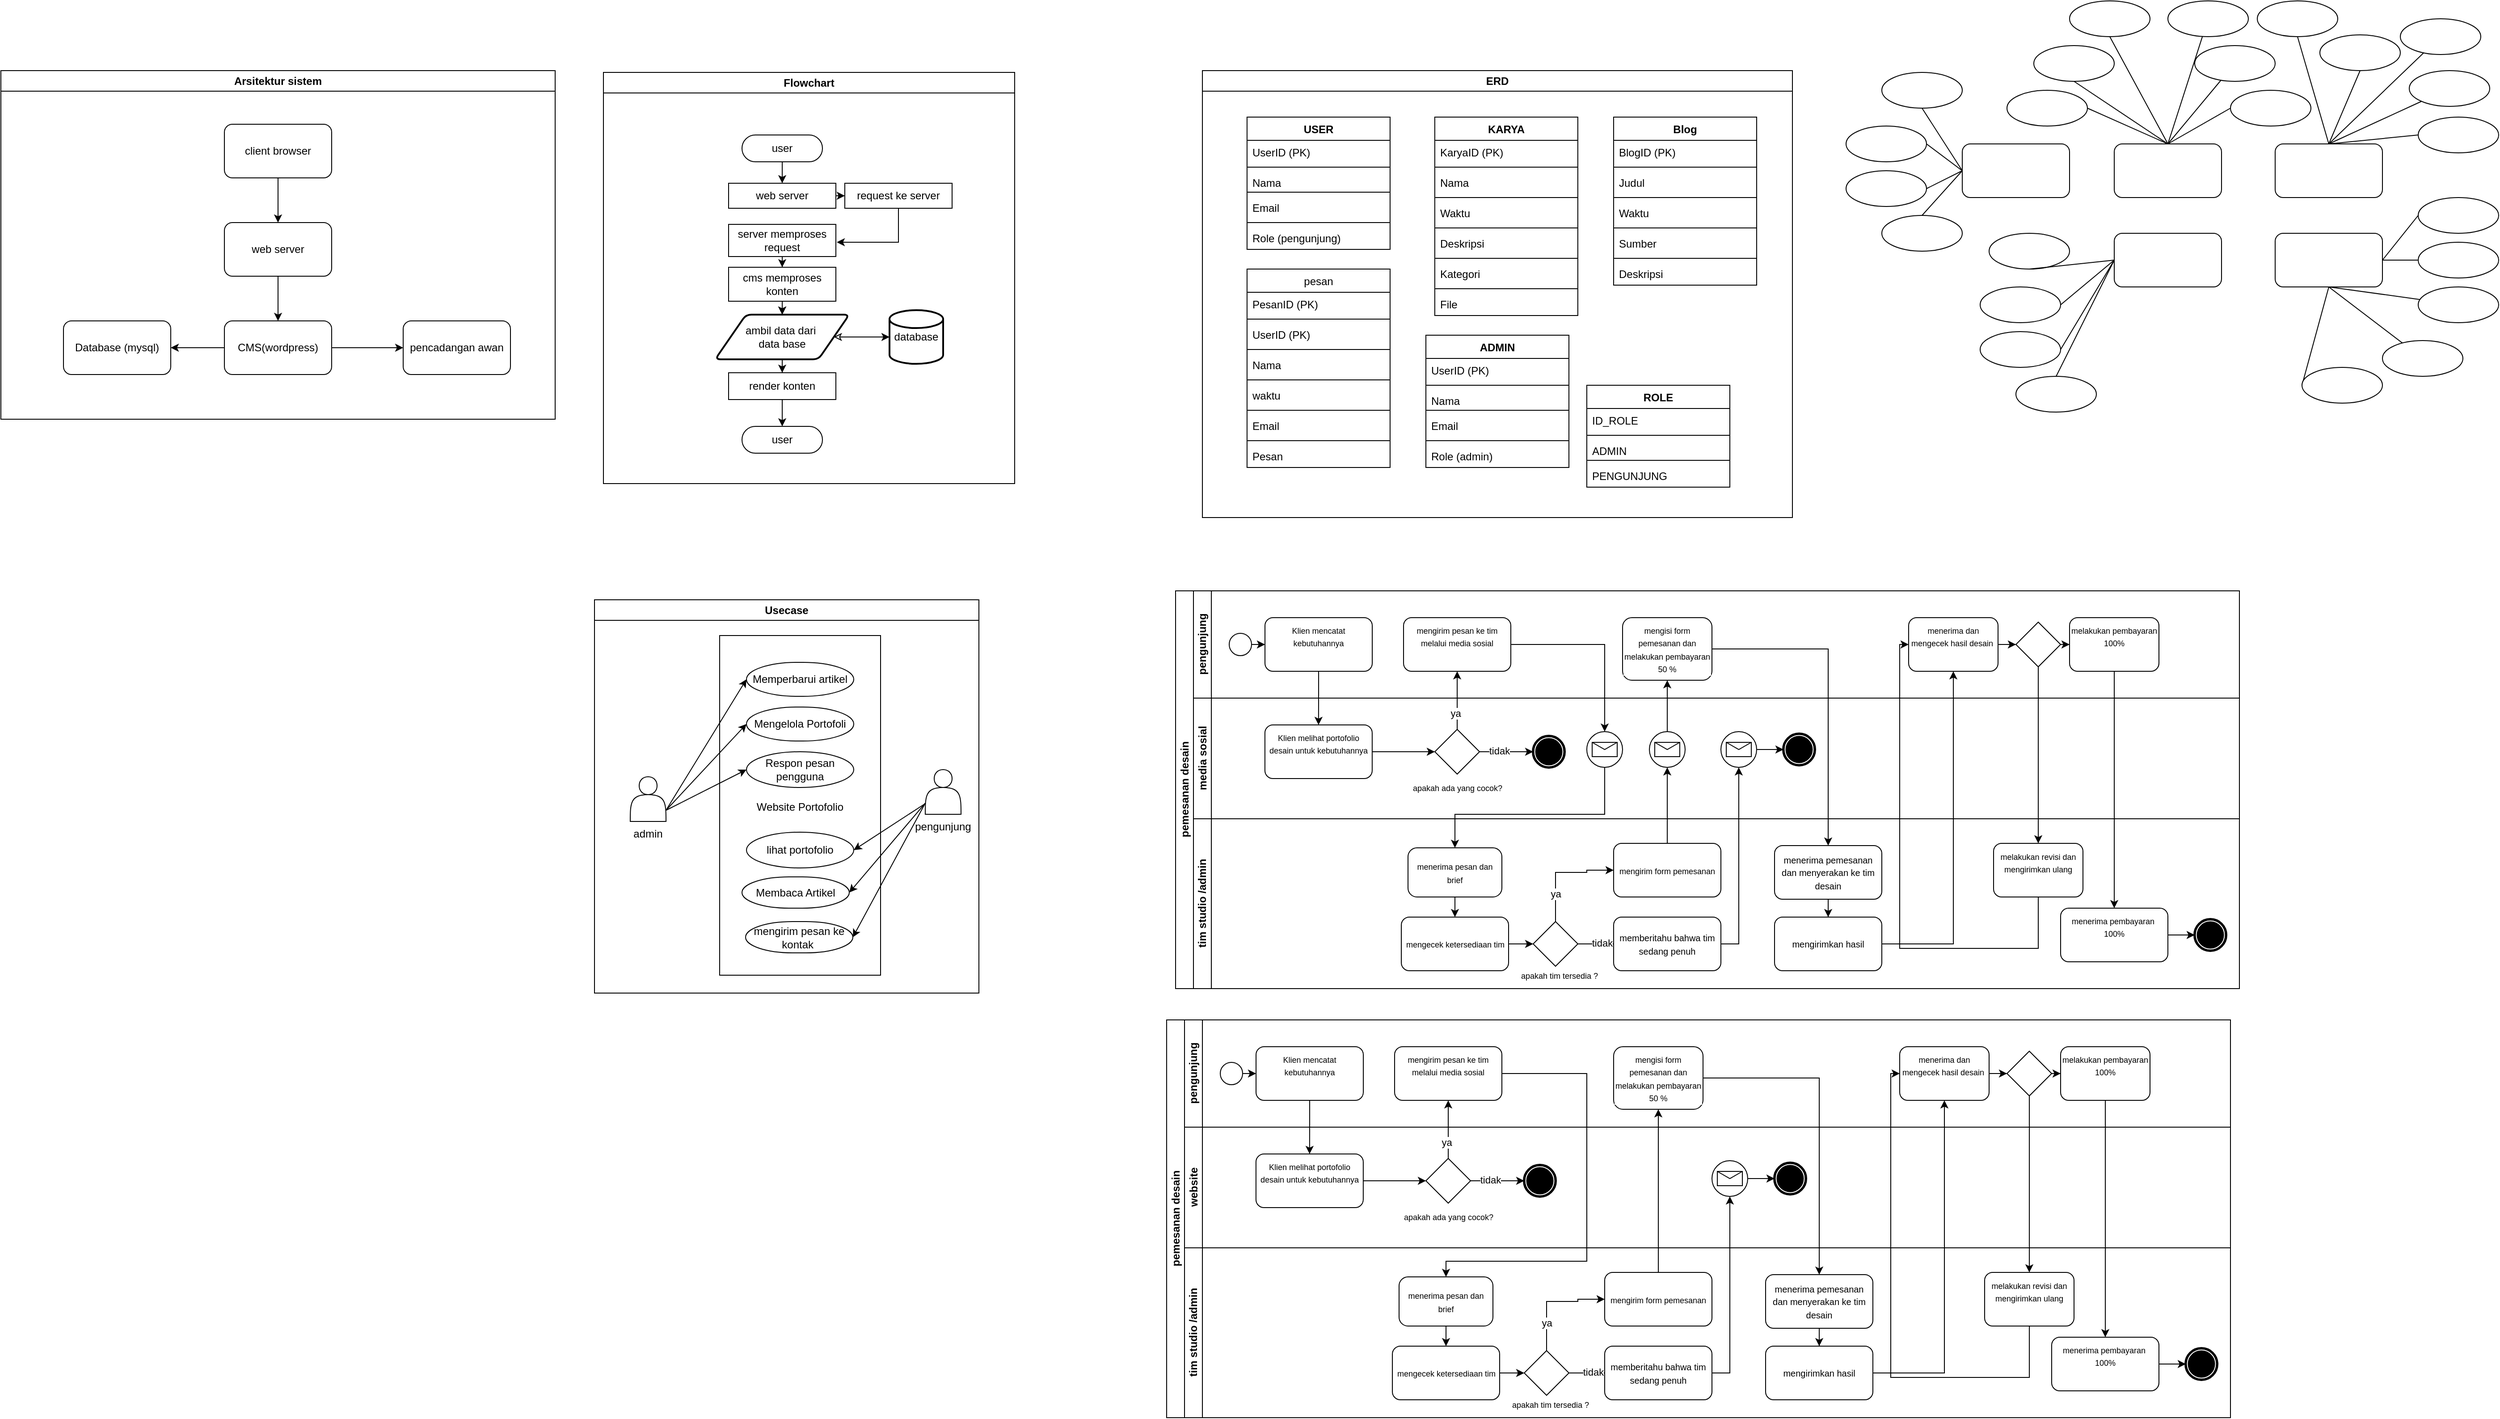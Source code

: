 <mxfile version="25.0.3">
  <diagram name="Page-1" id="RqJNzkD2IPTyw5_sIuZs">
    <mxGraphModel dx="1226" dy="1571" grid="1" gridSize="10" guides="1" tooltips="1" connect="1" arrows="1" fold="1" page="1" pageScale="1" pageWidth="1100" pageHeight="850" math="0" shadow="0">
      <root>
        <mxCell id="0" />
        <mxCell id="1" parent="0" />
        <mxCell id="awmHdGiAZfIyFGWJGynD-1" value="Arsitektur sistem" style="swimlane;whiteSpace=wrap;html=1;" parent="1" vertex="1">
          <mxGeometry x="76" y="28" width="620" height="390" as="geometry" />
        </mxCell>
        <mxCell id="awmHdGiAZfIyFGWJGynD-4" value="" style="edgeStyle=orthogonalEdgeStyle;rounded=0;orthogonalLoop=1;jettySize=auto;html=1;" parent="awmHdGiAZfIyFGWJGynD-1" source="awmHdGiAZfIyFGWJGynD-2" target="awmHdGiAZfIyFGWJGynD-3" edge="1">
          <mxGeometry relative="1" as="geometry" />
        </mxCell>
        <mxCell id="awmHdGiAZfIyFGWJGynD-2" value="client browser" style="rounded=1;whiteSpace=wrap;html=1;" parent="awmHdGiAZfIyFGWJGynD-1" vertex="1">
          <mxGeometry x="250" y="60" width="120" height="60" as="geometry" />
        </mxCell>
        <mxCell id="awmHdGiAZfIyFGWJGynD-6" value="" style="edgeStyle=orthogonalEdgeStyle;rounded=0;orthogonalLoop=1;jettySize=auto;html=1;" parent="awmHdGiAZfIyFGWJGynD-1" source="awmHdGiAZfIyFGWJGynD-3" target="awmHdGiAZfIyFGWJGynD-5" edge="1">
          <mxGeometry relative="1" as="geometry" />
        </mxCell>
        <mxCell id="awmHdGiAZfIyFGWJGynD-3" value="web server" style="whiteSpace=wrap;html=1;rounded=1;" parent="awmHdGiAZfIyFGWJGynD-1" vertex="1">
          <mxGeometry x="250" y="170" width="120" height="60" as="geometry" />
        </mxCell>
        <mxCell id="awmHdGiAZfIyFGWJGynD-8" value="" style="edgeStyle=orthogonalEdgeStyle;rounded=0;orthogonalLoop=1;jettySize=auto;html=1;" parent="awmHdGiAZfIyFGWJGynD-1" source="awmHdGiAZfIyFGWJGynD-5" target="awmHdGiAZfIyFGWJGynD-7" edge="1">
          <mxGeometry relative="1" as="geometry" />
        </mxCell>
        <mxCell id="awmHdGiAZfIyFGWJGynD-10" value="" style="edgeStyle=orthogonalEdgeStyle;rounded=0;orthogonalLoop=1;jettySize=auto;html=1;" parent="awmHdGiAZfIyFGWJGynD-1" source="awmHdGiAZfIyFGWJGynD-5" target="awmHdGiAZfIyFGWJGynD-9" edge="1">
          <mxGeometry relative="1" as="geometry" />
        </mxCell>
        <mxCell id="awmHdGiAZfIyFGWJGynD-5" value="CMS(wordpress)" style="whiteSpace=wrap;html=1;rounded=1;" parent="awmHdGiAZfIyFGWJGynD-1" vertex="1">
          <mxGeometry x="250" y="280" width="120" height="60" as="geometry" />
        </mxCell>
        <mxCell id="awmHdGiAZfIyFGWJGynD-7" value="Database (mysql)" style="whiteSpace=wrap;html=1;rounded=1;" parent="awmHdGiAZfIyFGWJGynD-1" vertex="1">
          <mxGeometry x="70" y="280" width="120" height="60" as="geometry" />
        </mxCell>
        <mxCell id="awmHdGiAZfIyFGWJGynD-9" value="pencadangan awan" style="whiteSpace=wrap;html=1;rounded=1;" parent="awmHdGiAZfIyFGWJGynD-1" vertex="1">
          <mxGeometry x="450" y="280" width="120" height="60" as="geometry" />
        </mxCell>
        <mxCell id="awmHdGiAZfIyFGWJGynD-11" value="Flowchart" style="swimlane;whiteSpace=wrap;html=1;" parent="1" vertex="1">
          <mxGeometry x="750" y="30" width="460" height="460" as="geometry" />
        </mxCell>
        <mxCell id="awmHdGiAZfIyFGWJGynD-12" value="" style="edgeStyle=orthogonalEdgeStyle;rounded=0;orthogonalLoop=1;jettySize=auto;html=1;" parent="awmHdGiAZfIyFGWJGynD-11" source="awmHdGiAZfIyFGWJGynD-13" target="awmHdGiAZfIyFGWJGynD-15" edge="1">
          <mxGeometry relative="1" as="geometry" />
        </mxCell>
        <mxCell id="awmHdGiAZfIyFGWJGynD-13" value="user" style="rounded=1;whiteSpace=wrap;html=1;arcSize=50;" parent="awmHdGiAZfIyFGWJGynD-11" vertex="1">
          <mxGeometry x="155" y="70" width="90" height="30" as="geometry" />
        </mxCell>
        <mxCell id="awmHdGiAZfIyFGWJGynD-14" value="" style="edgeStyle=orthogonalEdgeStyle;rounded=0;orthogonalLoop=1;jettySize=auto;html=1;" parent="awmHdGiAZfIyFGWJGynD-11" source="awmHdGiAZfIyFGWJGynD-15" target="awmHdGiAZfIyFGWJGynD-18" edge="1">
          <mxGeometry relative="1" as="geometry" />
        </mxCell>
        <mxCell id="awmHdGiAZfIyFGWJGynD-15" value="web server" style="whiteSpace=wrap;html=1;rounded=1;arcSize=0;" parent="awmHdGiAZfIyFGWJGynD-11" vertex="1">
          <mxGeometry x="140" y="124" width="120" height="28" as="geometry" />
        </mxCell>
        <mxCell id="awmHdGiAZfIyFGWJGynD-23" value="" style="edgeStyle=orthogonalEdgeStyle;rounded=0;orthogonalLoop=1;jettySize=auto;html=1;entryX=1.008;entryY=0.56;entryDx=0;entryDy=0;entryPerimeter=0;" parent="awmHdGiAZfIyFGWJGynD-11" source="awmHdGiAZfIyFGWJGynD-18" target="awmHdGiAZfIyFGWJGynD-22" edge="1">
          <mxGeometry relative="1" as="geometry">
            <mxPoint x="290" y="210" as="targetPoint" />
            <Array as="points">
              <mxPoint x="330" y="190" />
              <mxPoint x="261" y="190" />
            </Array>
          </mxGeometry>
        </mxCell>
        <mxCell id="awmHdGiAZfIyFGWJGynD-18" value="request ke server" style="whiteSpace=wrap;html=1;rounded=1;arcSize=0;" parent="awmHdGiAZfIyFGWJGynD-11" vertex="1">
          <mxGeometry x="270" y="124" width="120" height="28" as="geometry" />
        </mxCell>
        <mxCell id="awmHdGiAZfIyFGWJGynD-25" value="" style="edgeStyle=orthogonalEdgeStyle;rounded=0;orthogonalLoop=1;jettySize=auto;html=1;" parent="awmHdGiAZfIyFGWJGynD-11" source="awmHdGiAZfIyFGWJGynD-22" target="awmHdGiAZfIyFGWJGynD-24" edge="1">
          <mxGeometry relative="1" as="geometry" />
        </mxCell>
        <mxCell id="awmHdGiAZfIyFGWJGynD-22" value="server memproses request" style="whiteSpace=wrap;html=1;rounded=1;arcSize=0;" parent="awmHdGiAZfIyFGWJGynD-11" vertex="1">
          <mxGeometry x="140" y="170" width="120" height="36" as="geometry" />
        </mxCell>
        <mxCell id="awmHdGiAZfIyFGWJGynD-27" value="" style="edgeStyle=orthogonalEdgeStyle;rounded=0;orthogonalLoop=1;jettySize=auto;html=1;" parent="awmHdGiAZfIyFGWJGynD-11" source="awmHdGiAZfIyFGWJGynD-24" target="awmHdGiAZfIyFGWJGynD-26" edge="1">
          <mxGeometry relative="1" as="geometry" />
        </mxCell>
        <mxCell id="awmHdGiAZfIyFGWJGynD-32" style="edgeStyle=orthogonalEdgeStyle;rounded=0;orthogonalLoop=1;jettySize=auto;html=1;" parent="awmHdGiAZfIyFGWJGynD-11" source="awmHdGiAZfIyFGWJGynD-24" target="awmHdGiAZfIyFGWJGynD-26" edge="1">
          <mxGeometry relative="1" as="geometry" />
        </mxCell>
        <mxCell id="awmHdGiAZfIyFGWJGynD-24" value="cms memproses konten" style="whiteSpace=wrap;html=1;rounded=1;arcSize=0;" parent="awmHdGiAZfIyFGWJGynD-11" vertex="1">
          <mxGeometry x="140" y="218" width="120" height="38" as="geometry" />
        </mxCell>
        <mxCell id="awmHdGiAZfIyFGWJGynD-38" value="" style="edgeStyle=orthogonalEdgeStyle;rounded=0;orthogonalLoop=1;jettySize=auto;html=1;" parent="awmHdGiAZfIyFGWJGynD-11" source="awmHdGiAZfIyFGWJGynD-26" target="awmHdGiAZfIyFGWJGynD-37" edge="1">
          <mxGeometry relative="1" as="geometry" />
        </mxCell>
        <mxCell id="awmHdGiAZfIyFGWJGynD-26" value="ambil data dari&amp;nbsp;&lt;div&gt;data base&lt;/div&gt;" style="whiteSpace=wrap;html=1;rounded=1;shape=parallelogram;strokeWidth=2;perimeter=parallelogramPerimeter;arcSize=12;size=0.23;" parent="awmHdGiAZfIyFGWJGynD-11" vertex="1">
          <mxGeometry x="125" y="271" width="150" height="50" as="geometry" />
        </mxCell>
        <mxCell id="awmHdGiAZfIyFGWJGynD-33" value="user" style="rounded=1;whiteSpace=wrap;html=1;arcSize=50;" parent="awmHdGiAZfIyFGWJGynD-11" vertex="1">
          <mxGeometry x="155" y="396" width="90" height="30" as="geometry" />
        </mxCell>
        <mxCell id="awmHdGiAZfIyFGWJGynD-39" value="" style="edgeStyle=orthogonalEdgeStyle;rounded=0;orthogonalLoop=1;jettySize=auto;html=1;" parent="awmHdGiAZfIyFGWJGynD-11" source="awmHdGiAZfIyFGWJGynD-37" target="awmHdGiAZfIyFGWJGynD-33" edge="1">
          <mxGeometry relative="1" as="geometry" />
        </mxCell>
        <mxCell id="awmHdGiAZfIyFGWJGynD-37" value="render konten" style="whiteSpace=wrap;html=1;rounded=1;arcSize=0;" parent="awmHdGiAZfIyFGWJGynD-11" vertex="1">
          <mxGeometry x="140" y="336" width="120" height="30" as="geometry" />
        </mxCell>
        <mxCell id="awmHdGiAZfIyFGWJGynD-40" value="database" style="strokeWidth=2;html=1;shape=mxgraph.flowchart.database;whiteSpace=wrap;" parent="awmHdGiAZfIyFGWJGynD-11" vertex="1">
          <mxGeometry x="320" y="266" width="60" height="60" as="geometry" />
        </mxCell>
        <mxCell id="awmHdGiAZfIyFGWJGynD-41" style="edgeStyle=orthogonalEdgeStyle;rounded=0;orthogonalLoop=1;jettySize=auto;html=1;entryX=0;entryY=0.5;entryDx=0;entryDy=0;entryPerimeter=0;startArrow=classic;startFill=0;" parent="awmHdGiAZfIyFGWJGynD-11" source="awmHdGiAZfIyFGWJGynD-26" target="awmHdGiAZfIyFGWJGynD-40" edge="1">
          <mxGeometry relative="1" as="geometry" />
        </mxCell>
        <mxCell id="awmHdGiAZfIyFGWJGynD-44" value="Usecase" style="swimlane;whiteSpace=wrap;html=1;startSize=23;" parent="1" vertex="1">
          <mxGeometry x="740" y="620" width="430" height="440" as="geometry" />
        </mxCell>
        <mxCell id="awmHdGiAZfIyFGWJGynD-67" value="" style="rounded=100;whiteSpace=wrap;html=1;fillColor=none;" parent="awmHdGiAZfIyFGWJGynD-44" vertex="1">
          <mxGeometry x="140" y="40" width="180" height="380" as="geometry" />
        </mxCell>
        <mxCell id="awmHdGiAZfIyFGWJGynD-48" value="Mengelola Portofoli" style="whiteSpace=wrap;html=1;rounded=1;arcSize=150;" parent="awmHdGiAZfIyFGWJGynD-44" vertex="1">
          <mxGeometry x="170" y="120" width="120" height="38" as="geometry" />
        </mxCell>
        <mxCell id="awmHdGiAZfIyFGWJGynD-85" style="rounded=0;orthogonalLoop=1;jettySize=auto;html=1;entryX=0;entryY=0.5;entryDx=0;entryDy=0;exitX=1;exitY=0.75;exitDx=0;exitDy=0;" parent="awmHdGiAZfIyFGWJGynD-44" source="awmHdGiAZfIyFGWJGynD-63" target="awmHdGiAZfIyFGWJGynD-48" edge="1">
          <mxGeometry relative="1" as="geometry" />
        </mxCell>
        <mxCell id="awmHdGiAZfIyFGWJGynD-86" style="rounded=0;orthogonalLoop=1;jettySize=auto;html=1;entryX=0;entryY=0.5;entryDx=0;entryDy=0;exitX=1;exitY=0.75;exitDx=0;exitDy=0;" parent="awmHdGiAZfIyFGWJGynD-44" source="awmHdGiAZfIyFGWJGynD-63" target="awmHdGiAZfIyFGWJGynD-82" edge="1">
          <mxGeometry relative="1" as="geometry" />
        </mxCell>
        <mxCell id="awmHdGiAZfIyFGWJGynD-63" value="" style="shape=actor;whiteSpace=wrap;html=1;" parent="awmHdGiAZfIyFGWJGynD-44" vertex="1">
          <mxGeometry x="40" y="198" width="40" height="50" as="geometry" />
        </mxCell>
        <mxCell id="awmHdGiAZfIyFGWJGynD-87" style="rounded=0;orthogonalLoop=1;jettySize=auto;html=1;entryX=1;entryY=0.5;entryDx=0;entryDy=0;" parent="awmHdGiAZfIyFGWJGynD-44" source="awmHdGiAZfIyFGWJGynD-64" target="awmHdGiAZfIyFGWJGynD-83" edge="1">
          <mxGeometry relative="1" as="geometry" />
        </mxCell>
        <mxCell id="awmHdGiAZfIyFGWJGynD-88" style="rounded=0;orthogonalLoop=1;jettySize=auto;html=1;entryX=1;entryY=0.5;entryDx=0;entryDy=0;exitX=0;exitY=0.75;exitDx=0;exitDy=0;" parent="awmHdGiAZfIyFGWJGynD-44" source="awmHdGiAZfIyFGWJGynD-64" target="awmHdGiAZfIyFGWJGynD-84" edge="1">
          <mxGeometry relative="1" as="geometry" />
        </mxCell>
        <mxCell id="awmHdGiAZfIyFGWJGynD-64" value="" style="shape=actor;whiteSpace=wrap;html=1;" parent="awmHdGiAZfIyFGWJGynD-44" vertex="1">
          <mxGeometry x="370" y="190" width="40" height="50" as="geometry" />
        </mxCell>
        <mxCell id="awmHdGiAZfIyFGWJGynD-68" value="Website Portofolio" style="text;strokeColor=none;fillColor=none;spacingLeft=4;spacingRight=4;overflow=hidden;rotatable=0;points=[[0,0.5],[1,0.5]];portConstraint=eastwest;fontSize=12;whiteSpace=wrap;html=1;align=center;" parent="awmHdGiAZfIyFGWJGynD-44" vertex="1">
          <mxGeometry x="165" y="218" width="130" height="30" as="geometry" />
        </mxCell>
        <mxCell id="awmHdGiAZfIyFGWJGynD-82" value="Respon pesan pengguna" style="whiteSpace=wrap;html=1;rounded=1;arcSize=150;" parent="awmHdGiAZfIyFGWJGynD-44" vertex="1">
          <mxGeometry x="170" y="170" width="120" height="40" as="geometry" />
        </mxCell>
        <mxCell id="awmHdGiAZfIyFGWJGynD-83" value="lihat portofolio" style="whiteSpace=wrap;html=1;rounded=1;arcSize=150;" parent="awmHdGiAZfIyFGWJGynD-44" vertex="1">
          <mxGeometry x="170" y="260" width="120" height="40" as="geometry" />
        </mxCell>
        <mxCell id="awmHdGiAZfIyFGWJGynD-84" value="mengirim pesan ke kontak&amp;nbsp;" style="whiteSpace=wrap;html=1;rounded=1;arcSize=150;" parent="awmHdGiAZfIyFGWJGynD-44" vertex="1">
          <mxGeometry x="169" y="360" width="120" height="35" as="geometry" />
        </mxCell>
        <mxCell id="awmHdGiAZfIyFGWJGynD-102" value="admin" style="text;strokeColor=none;fillColor=none;spacingLeft=4;spacingRight=4;overflow=hidden;rotatable=0;points=[[0,0.5],[1,0.5]];portConstraint=eastwest;fontSize=12;whiteSpace=wrap;html=1;align=center;" parent="awmHdGiAZfIyFGWJGynD-44" vertex="1">
          <mxGeometry x="20" y="248" width="80" height="30" as="geometry" />
        </mxCell>
        <mxCell id="awmHdGiAZfIyFGWJGynD-103" value="pengunjung" style="text;strokeColor=none;fillColor=none;spacingLeft=4;spacingRight=4;overflow=hidden;rotatable=0;points=[[0,0.5],[1,0.5]];portConstraint=eastwest;fontSize=12;whiteSpace=wrap;html=1;align=center;" parent="awmHdGiAZfIyFGWJGynD-44" vertex="1">
          <mxGeometry x="350" y="240" width="80" height="30" as="geometry" />
        </mxCell>
        <mxCell id="Iz-v-0gi1GHd7eRMlexf-13" value="Membaca Artikel" style="whiteSpace=wrap;html=1;rounded=1;arcSize=150;" parent="awmHdGiAZfIyFGWJGynD-44" vertex="1">
          <mxGeometry x="165" y="310" width="120" height="35" as="geometry" />
        </mxCell>
        <mxCell id="Iz-v-0gi1GHd7eRMlexf-14" value="Memperbarui artikel" style="whiteSpace=wrap;html=1;rounded=1;arcSize=150;" parent="awmHdGiAZfIyFGWJGynD-44" vertex="1">
          <mxGeometry x="170" y="70" width="120" height="38" as="geometry" />
        </mxCell>
        <mxCell id="Iz-v-0gi1GHd7eRMlexf-16" style="rounded=0;orthogonalLoop=1;jettySize=auto;html=1;entryX=0;entryY=0.5;entryDx=0;entryDy=0;exitX=1;exitY=0.75;exitDx=0;exitDy=0;" parent="awmHdGiAZfIyFGWJGynD-44" source="awmHdGiAZfIyFGWJGynD-63" target="Iz-v-0gi1GHd7eRMlexf-14" edge="1">
          <mxGeometry relative="1" as="geometry">
            <mxPoint x="90" y="246" as="sourcePoint" />
            <mxPoint x="180" y="154" as="targetPoint" />
          </mxGeometry>
        </mxCell>
        <mxCell id="Iz-v-0gi1GHd7eRMlexf-17" style="rounded=0;orthogonalLoop=1;jettySize=auto;html=1;entryX=1;entryY=0.5;entryDx=0;entryDy=0;exitX=0;exitY=0.75;exitDx=0;exitDy=0;" parent="awmHdGiAZfIyFGWJGynD-44" source="awmHdGiAZfIyFGWJGynD-64" target="Iz-v-0gi1GHd7eRMlexf-13" edge="1">
          <mxGeometry relative="1" as="geometry">
            <mxPoint x="380" y="238" as="sourcePoint" />
            <mxPoint x="299" y="391" as="targetPoint" />
          </mxGeometry>
        </mxCell>
        <mxCell id="awmHdGiAZfIyFGWJGynD-108" value="ERD" style="swimlane;whiteSpace=wrap;html=1;startSize=23;" parent="1" vertex="1">
          <mxGeometry x="1420" y="28" width="660" height="500" as="geometry" />
        </mxCell>
        <mxCell id="awmHdGiAZfIyFGWJGynD-125" value="KARYA" style="swimlane;fontStyle=1;align=center;verticalAlign=top;childLayout=stackLayout;horizontal=1;startSize=26;horizontalStack=0;resizeParent=1;resizeParentMax=0;resizeLast=0;collapsible=1;marginBottom=0;whiteSpace=wrap;html=1;" parent="awmHdGiAZfIyFGWJGynD-108" vertex="1">
          <mxGeometry x="259.94" y="52" width="160" height="222" as="geometry" />
        </mxCell>
        <mxCell id="awmHdGiAZfIyFGWJGynD-126" value="KaryaID (PK)" style="text;strokeColor=none;fillColor=none;align=left;verticalAlign=top;spacingLeft=4;spacingRight=4;overflow=hidden;rotatable=0;points=[[0,0.5],[1,0.5]];portConstraint=eastwest;whiteSpace=wrap;html=1;" parent="awmHdGiAZfIyFGWJGynD-125" vertex="1">
          <mxGeometry y="26" width="160" height="26" as="geometry" />
        </mxCell>
        <mxCell id="awmHdGiAZfIyFGWJGynD-127" value="" style="line;strokeWidth=1;fillColor=none;align=left;verticalAlign=middle;spacingTop=-1;spacingLeft=3;spacingRight=3;rotatable=0;labelPosition=right;points=[];portConstraint=eastwest;strokeColor=inherit;" parent="awmHdGiAZfIyFGWJGynD-125" vertex="1">
          <mxGeometry y="52" width="160" height="8" as="geometry" />
        </mxCell>
        <mxCell id="awmHdGiAZfIyFGWJGynD-128" value="Nama" style="text;strokeColor=none;fillColor=none;align=left;verticalAlign=top;spacingLeft=4;spacingRight=4;overflow=hidden;rotatable=0;points=[[0,0.5],[1,0.5]];portConstraint=eastwest;whiteSpace=wrap;html=1;" parent="awmHdGiAZfIyFGWJGynD-125" vertex="1">
          <mxGeometry y="60" width="160" height="26" as="geometry" />
        </mxCell>
        <mxCell id="awmHdGiAZfIyFGWJGynD-143" value="" style="line;strokeWidth=1;fillColor=none;align=left;verticalAlign=middle;spacingTop=-1;spacingLeft=3;spacingRight=3;rotatable=0;labelPosition=right;points=[];portConstraint=eastwest;strokeColor=inherit;" parent="awmHdGiAZfIyFGWJGynD-125" vertex="1">
          <mxGeometry y="86" width="160" height="8" as="geometry" />
        </mxCell>
        <mxCell id="Iz-v-0gi1GHd7eRMlexf-102" value="Waktu" style="text;strokeColor=none;fillColor=none;align=left;verticalAlign=top;spacingLeft=4;spacingRight=4;overflow=hidden;rotatable=0;points=[[0,0.5],[1,0.5]];portConstraint=eastwest;whiteSpace=wrap;html=1;" parent="awmHdGiAZfIyFGWJGynD-125" vertex="1">
          <mxGeometry y="94" width="160" height="26" as="geometry" />
        </mxCell>
        <mxCell id="Iz-v-0gi1GHd7eRMlexf-105" value="" style="line;strokeWidth=1;fillColor=none;align=left;verticalAlign=middle;spacingTop=-1;spacingLeft=3;spacingRight=3;rotatable=0;labelPosition=right;points=[];portConstraint=eastwest;strokeColor=inherit;" parent="awmHdGiAZfIyFGWJGynD-125" vertex="1">
          <mxGeometry y="120" width="160" height="8" as="geometry" />
        </mxCell>
        <mxCell id="awmHdGiAZfIyFGWJGynD-141" value="Deskripsi" style="text;strokeColor=none;fillColor=none;align=left;verticalAlign=top;spacingLeft=4;spacingRight=4;overflow=hidden;rotatable=0;points=[[0,0.5],[1,0.5]];portConstraint=eastwest;whiteSpace=wrap;html=1;" parent="awmHdGiAZfIyFGWJGynD-125" vertex="1">
          <mxGeometry y="128" width="160" height="26" as="geometry" />
        </mxCell>
        <mxCell id="awmHdGiAZfIyFGWJGynD-144" value="" style="line;strokeWidth=1;fillColor=none;align=left;verticalAlign=middle;spacingTop=-1;spacingLeft=3;spacingRight=3;rotatable=0;labelPosition=right;points=[];portConstraint=eastwest;strokeColor=inherit;" parent="awmHdGiAZfIyFGWJGynD-125" vertex="1">
          <mxGeometry y="154" width="160" height="8" as="geometry" />
        </mxCell>
        <mxCell id="awmHdGiAZfIyFGWJGynD-142" value="Kategori" style="text;strokeColor=none;fillColor=none;align=left;verticalAlign=top;spacingLeft=4;spacingRight=4;overflow=hidden;rotatable=0;points=[[0,0.5],[1,0.5]];portConstraint=eastwest;whiteSpace=wrap;html=1;" parent="awmHdGiAZfIyFGWJGynD-125" vertex="1">
          <mxGeometry y="162" width="160" height="26" as="geometry" />
        </mxCell>
        <mxCell id="Iz-v-0gi1GHd7eRMlexf-116" value="" style="line;strokeWidth=1;fillColor=none;align=left;verticalAlign=middle;spacingTop=-1;spacingLeft=3;spacingRight=3;rotatable=0;labelPosition=right;points=[];portConstraint=eastwest;strokeColor=inherit;" parent="awmHdGiAZfIyFGWJGynD-125" vertex="1">
          <mxGeometry y="188" width="160" height="8" as="geometry" />
        </mxCell>
        <mxCell id="Iz-v-0gi1GHd7eRMlexf-115" value="File" style="text;strokeColor=none;fillColor=none;align=left;verticalAlign=top;spacingLeft=4;spacingRight=4;overflow=hidden;rotatable=0;points=[[0,0.5],[1,0.5]];portConstraint=eastwest;whiteSpace=wrap;html=1;" parent="awmHdGiAZfIyFGWJGynD-125" vertex="1">
          <mxGeometry y="196" width="160" height="26" as="geometry" />
        </mxCell>
        <mxCell id="awmHdGiAZfIyFGWJGynD-130" value="Blog" style="swimlane;fontStyle=1;align=center;verticalAlign=top;childLayout=stackLayout;horizontal=1;startSize=26;horizontalStack=0;resizeParent=1;resizeParentMax=0;resizeLast=0;collapsible=1;marginBottom=0;whiteSpace=wrap;html=1;" parent="awmHdGiAZfIyFGWJGynD-108" vertex="1">
          <mxGeometry x="460" y="52" width="160" height="188" as="geometry" />
        </mxCell>
        <mxCell id="awmHdGiAZfIyFGWJGynD-131" value="BlogID (PK)" style="text;strokeColor=none;fillColor=none;align=left;verticalAlign=top;spacingLeft=4;spacingRight=4;overflow=hidden;rotatable=0;points=[[0,0.5],[1,0.5]];portConstraint=eastwest;whiteSpace=wrap;html=1;" parent="awmHdGiAZfIyFGWJGynD-130" vertex="1">
          <mxGeometry y="26" width="160" height="26" as="geometry" />
        </mxCell>
        <mxCell id="awmHdGiAZfIyFGWJGynD-132" value="" style="line;strokeWidth=1;fillColor=none;align=left;verticalAlign=middle;spacingTop=-1;spacingLeft=3;spacingRight=3;rotatable=0;labelPosition=right;points=[];portConstraint=eastwest;strokeColor=inherit;" parent="awmHdGiAZfIyFGWJGynD-130" vertex="1">
          <mxGeometry y="52" width="160" height="8" as="geometry" />
        </mxCell>
        <mxCell id="awmHdGiAZfIyFGWJGynD-133" value="Judul" style="text;strokeColor=none;fillColor=none;align=left;verticalAlign=top;spacingLeft=4;spacingRight=4;overflow=hidden;rotatable=0;points=[[0,0.5],[1,0.5]];portConstraint=eastwest;whiteSpace=wrap;html=1;" parent="awmHdGiAZfIyFGWJGynD-130" vertex="1">
          <mxGeometry y="60" width="160" height="26" as="geometry" />
        </mxCell>
        <mxCell id="awmHdGiAZfIyFGWJGynD-147" value="" style="line;strokeWidth=1;fillColor=none;align=left;verticalAlign=middle;spacingTop=-1;spacingLeft=3;spacingRight=3;rotatable=0;labelPosition=right;points=[];portConstraint=eastwest;strokeColor=inherit;" parent="awmHdGiAZfIyFGWJGynD-130" vertex="1">
          <mxGeometry y="86" width="160" height="8" as="geometry" />
        </mxCell>
        <mxCell id="Iz-v-0gi1GHd7eRMlexf-99" value="Waktu" style="text;strokeColor=none;fillColor=none;align=left;verticalAlign=top;spacingLeft=4;spacingRight=4;overflow=hidden;rotatable=0;points=[[0,0.5],[1,0.5]];portConstraint=eastwest;whiteSpace=wrap;html=1;" parent="awmHdGiAZfIyFGWJGynD-130" vertex="1">
          <mxGeometry y="94" width="160" height="26" as="geometry" />
        </mxCell>
        <mxCell id="Iz-v-0gi1GHd7eRMlexf-100" value="" style="line;strokeWidth=1;fillColor=none;align=left;verticalAlign=middle;spacingTop=-1;spacingLeft=3;spacingRight=3;rotatable=0;labelPosition=right;points=[];portConstraint=eastwest;strokeColor=inherit;" parent="awmHdGiAZfIyFGWJGynD-130" vertex="1">
          <mxGeometry y="120" width="160" height="8" as="geometry" />
        </mxCell>
        <mxCell id="awmHdGiAZfIyFGWJGynD-145" value="Sumber" style="text;strokeColor=none;fillColor=none;align=left;verticalAlign=top;spacingLeft=4;spacingRight=4;overflow=hidden;rotatable=0;points=[[0,0.5],[1,0.5]];portConstraint=eastwest;whiteSpace=wrap;html=1;" parent="awmHdGiAZfIyFGWJGynD-130" vertex="1">
          <mxGeometry y="128" width="160" height="26" as="geometry" />
        </mxCell>
        <mxCell id="awmHdGiAZfIyFGWJGynD-148" value="" style="line;strokeWidth=1;fillColor=none;align=left;verticalAlign=middle;spacingTop=-1;spacingLeft=3;spacingRight=3;rotatable=0;labelPosition=right;points=[];portConstraint=eastwest;strokeColor=inherit;" parent="awmHdGiAZfIyFGWJGynD-130" vertex="1">
          <mxGeometry y="154" width="160" height="8" as="geometry" />
        </mxCell>
        <mxCell id="Iz-v-0gi1GHd7eRMlexf-37" value="Deskripsi" style="text;strokeColor=none;fillColor=none;align=left;verticalAlign=top;spacingLeft=4;spacingRight=4;overflow=hidden;rotatable=0;points=[[0,0.5],[1,0.5]];portConstraint=eastwest;whiteSpace=wrap;html=1;" parent="awmHdGiAZfIyFGWJGynD-130" vertex="1">
          <mxGeometry y="162" width="160" height="26" as="geometry" />
        </mxCell>
        <mxCell id="awmHdGiAZfIyFGWJGynD-104" value="USER" style="swimlane;fontStyle=1;align=center;verticalAlign=top;childLayout=stackLayout;horizontal=1;startSize=26;horizontalStack=0;resizeParent=1;resizeParentMax=0;resizeLast=0;collapsible=1;marginBottom=0;whiteSpace=wrap;html=1;" parent="awmHdGiAZfIyFGWJGynD-108" vertex="1">
          <mxGeometry x="49.94" y="52" width="160" height="148" as="geometry">
            <mxRectangle x="1750" y="90" width="70" height="30" as="alternateBounds" />
          </mxGeometry>
        </mxCell>
        <mxCell id="awmHdGiAZfIyFGWJGynD-105" value="UserID (PK)" style="text;strokeColor=none;fillColor=none;align=left;verticalAlign=top;spacingLeft=4;spacingRight=4;overflow=hidden;rotatable=0;points=[[0,0.5],[1,0.5]];portConstraint=eastwest;whiteSpace=wrap;html=1;" parent="awmHdGiAZfIyFGWJGynD-104" vertex="1">
          <mxGeometry y="26" width="160" height="26" as="geometry" />
        </mxCell>
        <mxCell id="awmHdGiAZfIyFGWJGynD-106" value="" style="line;strokeWidth=1;fillColor=none;align=left;verticalAlign=middle;spacingTop=-1;spacingLeft=3;spacingRight=3;rotatable=0;labelPosition=right;points=[];portConstraint=eastwest;strokeColor=inherit;" parent="awmHdGiAZfIyFGWJGynD-104" vertex="1">
          <mxGeometry y="52" width="160" height="8" as="geometry" />
        </mxCell>
        <mxCell id="awmHdGiAZfIyFGWJGynD-107" value="Nama" style="text;strokeColor=none;fillColor=none;align=left;verticalAlign=top;spacingLeft=4;spacingRight=4;overflow=hidden;rotatable=0;points=[[0,0.5],[1,0.5]];portConstraint=eastwest;whiteSpace=wrap;html=1;" parent="awmHdGiAZfIyFGWJGynD-104" vertex="1">
          <mxGeometry y="60" width="160" height="20" as="geometry" />
        </mxCell>
        <mxCell id="awmHdGiAZfIyFGWJGynD-137" value="" style="line;strokeWidth=1;fillColor=none;align=left;verticalAlign=middle;spacingTop=-1;spacingLeft=3;spacingRight=3;rotatable=0;labelPosition=right;points=[];portConstraint=eastwest;strokeColor=inherit;" parent="awmHdGiAZfIyFGWJGynD-104" vertex="1">
          <mxGeometry y="80" width="160" height="8" as="geometry" />
        </mxCell>
        <mxCell id="awmHdGiAZfIyFGWJGynD-136" value="Email" style="text;strokeColor=none;fillColor=none;align=left;verticalAlign=top;spacingLeft=4;spacingRight=4;overflow=hidden;rotatable=0;points=[[0,0.5],[1,0.5]];portConstraint=eastwest;whiteSpace=wrap;html=1;" parent="awmHdGiAZfIyFGWJGynD-104" vertex="1">
          <mxGeometry y="88" width="160" height="26" as="geometry" />
        </mxCell>
        <mxCell id="awmHdGiAZfIyFGWJGynD-139" value="" style="line;strokeWidth=1;fillColor=none;align=left;verticalAlign=middle;spacingTop=-1;spacingLeft=3;spacingRight=3;rotatable=0;labelPosition=right;points=[];portConstraint=eastwest;strokeColor=inherit;" parent="awmHdGiAZfIyFGWJGynD-104" vertex="1">
          <mxGeometry y="114" width="160" height="8" as="geometry" />
        </mxCell>
        <mxCell id="awmHdGiAZfIyFGWJGynD-138" value="Role (pengunjung)" style="text;strokeColor=none;fillColor=none;align=left;verticalAlign=top;spacingLeft=4;spacingRight=4;overflow=hidden;rotatable=0;points=[[0,0.5],[1,0.5]];portConstraint=eastwest;whiteSpace=wrap;html=1;" parent="awmHdGiAZfIyFGWJGynD-104" vertex="1">
          <mxGeometry y="122" width="160" height="26" as="geometry" />
        </mxCell>
        <mxCell id="Iz-v-0gi1GHd7eRMlexf-19" value="pesan" style="swimlane;fontStyle=0;align=center;verticalAlign=top;childLayout=stackLayout;horizontal=1;startSize=26;horizontalStack=0;resizeParent=1;resizeParentMax=0;resizeLast=0;collapsible=1;marginBottom=0;whiteSpace=wrap;html=1;" parent="awmHdGiAZfIyFGWJGynD-108" vertex="1">
          <mxGeometry x="49.94" y="222" width="160" height="222" as="geometry" />
        </mxCell>
        <mxCell id="Iz-v-0gi1GHd7eRMlexf-20" value="PesanID (PK)" style="text;strokeColor=none;fillColor=none;align=left;verticalAlign=top;spacingLeft=4;spacingRight=4;overflow=hidden;rotatable=0;points=[[0,0.5],[1,0.5]];portConstraint=eastwest;whiteSpace=wrap;html=1;" parent="Iz-v-0gi1GHd7eRMlexf-19" vertex="1">
          <mxGeometry y="26" width="160" height="26" as="geometry" />
        </mxCell>
        <mxCell id="Iz-v-0gi1GHd7eRMlexf-21" value="" style="line;strokeWidth=1;fillColor=none;align=left;verticalAlign=middle;spacingTop=-1;spacingLeft=3;spacingRight=3;rotatable=0;labelPosition=right;points=[];portConstraint=eastwest;strokeColor=inherit;" parent="Iz-v-0gi1GHd7eRMlexf-19" vertex="1">
          <mxGeometry y="52" width="160" height="8" as="geometry" />
        </mxCell>
        <mxCell id="Iz-v-0gi1GHd7eRMlexf-22" value="UserID (PK)" style="text;strokeColor=none;fillColor=none;align=left;verticalAlign=top;spacingLeft=4;spacingRight=4;overflow=hidden;rotatable=0;points=[[0,0.5],[1,0.5]];portConstraint=eastwest;whiteSpace=wrap;html=1;" parent="Iz-v-0gi1GHd7eRMlexf-19" vertex="1">
          <mxGeometry y="60" width="160" height="26" as="geometry" />
        </mxCell>
        <mxCell id="dnkO50h_t2OPDgqWt-wY-83" value="" style="line;strokeWidth=1;fillColor=none;align=left;verticalAlign=middle;spacingTop=-1;spacingLeft=3;spacingRight=3;rotatable=0;labelPosition=right;points=[];portConstraint=eastwest;strokeColor=inherit;" vertex="1" parent="Iz-v-0gi1GHd7eRMlexf-19">
          <mxGeometry y="86" width="160" height="8" as="geometry" />
        </mxCell>
        <mxCell id="dnkO50h_t2OPDgqWt-wY-82" value="Nama" style="text;strokeColor=none;fillColor=none;align=left;verticalAlign=top;spacingLeft=4;spacingRight=4;overflow=hidden;rotatable=0;points=[[0,0.5],[1,0.5]];portConstraint=eastwest;whiteSpace=wrap;html=1;" vertex="1" parent="Iz-v-0gi1GHd7eRMlexf-19">
          <mxGeometry y="94" width="160" height="26" as="geometry" />
        </mxCell>
        <mxCell id="Iz-v-0gi1GHd7eRMlexf-23" value="" style="line;strokeWidth=1;fillColor=none;align=left;verticalAlign=middle;spacingTop=-1;spacingLeft=3;spacingRight=3;rotatable=0;labelPosition=right;points=[];portConstraint=eastwest;strokeColor=inherit;" parent="Iz-v-0gi1GHd7eRMlexf-19" vertex="1">
          <mxGeometry y="120" width="160" height="8" as="geometry" />
        </mxCell>
        <mxCell id="Iz-v-0gi1GHd7eRMlexf-103" value="waktu" style="text;strokeColor=none;fillColor=none;align=left;verticalAlign=top;spacingLeft=4;spacingRight=4;overflow=hidden;rotatable=0;points=[[0,0.5],[1,0.5]];portConstraint=eastwest;whiteSpace=wrap;html=1;" parent="Iz-v-0gi1GHd7eRMlexf-19" vertex="1">
          <mxGeometry y="128" width="160" height="26" as="geometry" />
        </mxCell>
        <mxCell id="Iz-v-0gi1GHd7eRMlexf-104" value="" style="line;strokeWidth=1;fillColor=none;align=left;verticalAlign=middle;spacingTop=-1;spacingLeft=3;spacingRight=3;rotatable=0;labelPosition=right;points=[];portConstraint=eastwest;strokeColor=inherit;" parent="Iz-v-0gi1GHd7eRMlexf-19" vertex="1">
          <mxGeometry y="154" width="160" height="8" as="geometry" />
        </mxCell>
        <mxCell id="Iz-v-0gi1GHd7eRMlexf-24" value="Email" style="text;strokeColor=none;fillColor=none;align=left;verticalAlign=top;spacingLeft=4;spacingRight=4;overflow=hidden;rotatable=0;points=[[0,0.5],[1,0.5]];portConstraint=eastwest;whiteSpace=wrap;html=1;" parent="Iz-v-0gi1GHd7eRMlexf-19" vertex="1">
          <mxGeometry y="162" width="160" height="26" as="geometry" />
        </mxCell>
        <mxCell id="Iz-v-0gi1GHd7eRMlexf-25" value="" style="line;strokeWidth=1;fillColor=none;align=left;verticalAlign=middle;spacingTop=-1;spacingLeft=3;spacingRight=3;rotatable=0;labelPosition=right;points=[];portConstraint=eastwest;strokeColor=inherit;" parent="Iz-v-0gi1GHd7eRMlexf-19" vertex="1">
          <mxGeometry y="188" width="160" height="8" as="geometry" />
        </mxCell>
        <mxCell id="Iz-v-0gi1GHd7eRMlexf-26" value="Pesan" style="text;strokeColor=none;fillColor=none;align=left;verticalAlign=top;spacingLeft=4;spacingRight=4;overflow=hidden;rotatable=0;points=[[0,0.5],[1,0.5]];portConstraint=eastwest;whiteSpace=wrap;html=1;" parent="Iz-v-0gi1GHd7eRMlexf-19" vertex="1">
          <mxGeometry y="196" width="160" height="26" as="geometry" />
        </mxCell>
        <mxCell id="Iz-v-0gi1GHd7eRMlexf-40" value="ADMIN" style="swimlane;fontStyle=1;align=center;verticalAlign=top;childLayout=stackLayout;horizontal=1;startSize=26;horizontalStack=0;resizeParent=1;resizeParentMax=0;resizeLast=0;collapsible=1;marginBottom=0;whiteSpace=wrap;html=1;" parent="awmHdGiAZfIyFGWJGynD-108" vertex="1">
          <mxGeometry x="250" y="296" width="160" height="148" as="geometry">
            <mxRectangle x="1750" y="90" width="70" height="30" as="alternateBounds" />
          </mxGeometry>
        </mxCell>
        <mxCell id="Iz-v-0gi1GHd7eRMlexf-41" value="UserID (PK)" style="text;strokeColor=none;fillColor=none;align=left;verticalAlign=top;spacingLeft=4;spacingRight=4;overflow=hidden;rotatable=0;points=[[0,0.5],[1,0.5]];portConstraint=eastwest;whiteSpace=wrap;html=1;" parent="Iz-v-0gi1GHd7eRMlexf-40" vertex="1">
          <mxGeometry y="26" width="160" height="26" as="geometry" />
        </mxCell>
        <mxCell id="Iz-v-0gi1GHd7eRMlexf-42" value="" style="line;strokeWidth=1;fillColor=none;align=left;verticalAlign=middle;spacingTop=-1;spacingLeft=3;spacingRight=3;rotatable=0;labelPosition=right;points=[];portConstraint=eastwest;strokeColor=inherit;" parent="Iz-v-0gi1GHd7eRMlexf-40" vertex="1">
          <mxGeometry y="52" width="160" height="8" as="geometry" />
        </mxCell>
        <mxCell id="Iz-v-0gi1GHd7eRMlexf-43" value="Nama" style="text;strokeColor=none;fillColor=none;align=left;verticalAlign=top;spacingLeft=4;spacingRight=4;overflow=hidden;rotatable=0;points=[[0,0.5],[1,0.5]];portConstraint=eastwest;whiteSpace=wrap;html=1;" parent="Iz-v-0gi1GHd7eRMlexf-40" vertex="1">
          <mxGeometry y="60" width="160" height="20" as="geometry" />
        </mxCell>
        <mxCell id="Iz-v-0gi1GHd7eRMlexf-44" value="" style="line;strokeWidth=1;fillColor=none;align=left;verticalAlign=middle;spacingTop=-1;spacingLeft=3;spacingRight=3;rotatable=0;labelPosition=right;points=[];portConstraint=eastwest;strokeColor=inherit;" parent="Iz-v-0gi1GHd7eRMlexf-40" vertex="1">
          <mxGeometry y="80" width="160" height="8" as="geometry" />
        </mxCell>
        <mxCell id="Iz-v-0gi1GHd7eRMlexf-45" value="Email" style="text;strokeColor=none;fillColor=none;align=left;verticalAlign=top;spacingLeft=4;spacingRight=4;overflow=hidden;rotatable=0;points=[[0,0.5],[1,0.5]];portConstraint=eastwest;whiteSpace=wrap;html=1;" parent="Iz-v-0gi1GHd7eRMlexf-40" vertex="1">
          <mxGeometry y="88" width="160" height="26" as="geometry" />
        </mxCell>
        <mxCell id="Iz-v-0gi1GHd7eRMlexf-46" value="" style="line;strokeWidth=1;fillColor=none;align=left;verticalAlign=middle;spacingTop=-1;spacingLeft=3;spacingRight=3;rotatable=0;labelPosition=right;points=[];portConstraint=eastwest;strokeColor=inherit;" parent="Iz-v-0gi1GHd7eRMlexf-40" vertex="1">
          <mxGeometry y="114" width="160" height="8" as="geometry" />
        </mxCell>
        <mxCell id="Iz-v-0gi1GHd7eRMlexf-47" value="Role (admin)" style="text;strokeColor=none;fillColor=none;align=left;verticalAlign=top;spacingLeft=4;spacingRight=4;overflow=hidden;rotatable=0;points=[[0,0.5],[1,0.5]];portConstraint=eastwest;whiteSpace=wrap;html=1;" parent="Iz-v-0gi1GHd7eRMlexf-40" vertex="1">
          <mxGeometry y="122" width="160" height="26" as="geometry" />
        </mxCell>
        <mxCell id="dnkO50h_t2OPDgqWt-wY-85" value="ROLE" style="swimlane;fontStyle=1;align=center;verticalAlign=top;childLayout=stackLayout;horizontal=1;startSize=26;horizontalStack=0;resizeParent=1;resizeParentMax=0;resizeLast=0;collapsible=1;marginBottom=0;whiteSpace=wrap;html=1;" vertex="1" parent="awmHdGiAZfIyFGWJGynD-108">
          <mxGeometry x="430" y="352" width="160" height="114" as="geometry">
            <mxRectangle x="1750" y="90" width="70" height="30" as="alternateBounds" />
          </mxGeometry>
        </mxCell>
        <mxCell id="dnkO50h_t2OPDgqWt-wY-86" value="ID_ROLE" style="text;strokeColor=none;fillColor=none;align=left;verticalAlign=top;spacingLeft=4;spacingRight=4;overflow=hidden;rotatable=0;points=[[0,0.5],[1,0.5]];portConstraint=eastwest;whiteSpace=wrap;html=1;" vertex="1" parent="dnkO50h_t2OPDgqWt-wY-85">
          <mxGeometry y="26" width="160" height="26" as="geometry" />
        </mxCell>
        <mxCell id="dnkO50h_t2OPDgqWt-wY-87" value="" style="line;strokeWidth=1;fillColor=none;align=left;verticalAlign=middle;spacingTop=-1;spacingLeft=3;spacingRight=3;rotatable=0;labelPosition=right;points=[];portConstraint=eastwest;strokeColor=inherit;" vertex="1" parent="dnkO50h_t2OPDgqWt-wY-85">
          <mxGeometry y="52" width="160" height="8" as="geometry" />
        </mxCell>
        <mxCell id="dnkO50h_t2OPDgqWt-wY-88" value="ADMIN" style="text;strokeColor=none;fillColor=none;align=left;verticalAlign=top;spacingLeft=4;spacingRight=4;overflow=hidden;rotatable=0;points=[[0,0.5],[1,0.5]];portConstraint=eastwest;whiteSpace=wrap;html=1;" vertex="1" parent="dnkO50h_t2OPDgqWt-wY-85">
          <mxGeometry y="60" width="160" height="20" as="geometry" />
        </mxCell>
        <mxCell id="dnkO50h_t2OPDgqWt-wY-89" value="" style="line;strokeWidth=1;fillColor=none;align=left;verticalAlign=middle;spacingTop=-1;spacingLeft=3;spacingRight=3;rotatable=0;labelPosition=right;points=[];portConstraint=eastwest;strokeColor=inherit;" vertex="1" parent="dnkO50h_t2OPDgqWt-wY-85">
          <mxGeometry y="80" width="160" height="8" as="geometry" />
        </mxCell>
        <mxCell id="dnkO50h_t2OPDgqWt-wY-90" value="PENGUNJUNG" style="text;strokeColor=none;fillColor=none;align=left;verticalAlign=top;spacingLeft=4;spacingRight=4;overflow=hidden;rotatable=0;points=[[0,0.5],[1,0.5]];portConstraint=eastwest;whiteSpace=wrap;html=1;" vertex="1" parent="dnkO50h_t2OPDgqWt-wY-85">
          <mxGeometry y="88" width="160" height="26" as="geometry" />
        </mxCell>
        <mxCell id="tX3ztoiBk2GLPpSCVVyZ-1" value="pemesanan desain" style="swimlane;html=1;childLayout=stackLayout;resizeParent=1;resizeParentMax=0;horizontal=0;startSize=20;horizontalStack=0;whiteSpace=wrap;" parent="1" vertex="1">
          <mxGeometry x="1390" y="610" width="1190" height="445" as="geometry" />
        </mxCell>
        <mxCell id="tX3ztoiBk2GLPpSCVVyZ-2" value="pengunjung" style="swimlane;html=1;startSize=20;horizontal=0;" parent="tX3ztoiBk2GLPpSCVVyZ-1" vertex="1">
          <mxGeometry x="20" width="1170" height="120" as="geometry" />
        </mxCell>
        <mxCell id="tX3ztoiBk2GLPpSCVVyZ-16" value="" style="edgeStyle=orthogonalEdgeStyle;rounded=0;orthogonalLoop=1;jettySize=auto;html=1;" parent="tX3ztoiBk2GLPpSCVVyZ-2" source="tX3ztoiBk2GLPpSCVVyZ-13" target="tX3ztoiBk2GLPpSCVVyZ-15" edge="1">
          <mxGeometry relative="1" as="geometry" />
        </mxCell>
        <mxCell id="tX3ztoiBk2GLPpSCVVyZ-13" value="" style="points=[[0.145,0.145,0],[0.5,0,0],[0.855,0.145,0],[1,0.5,0],[0.855,0.855,0],[0.5,1,0],[0.145,0.855,0],[0,0.5,0]];shape=mxgraph.bpmn.event;html=1;verticalLabelPosition=bottom;labelBackgroundColor=#ffffff;verticalAlign=top;align=center;perimeter=ellipsePerimeter;outlineConnect=0;aspect=fixed;outline=standard;symbol=general;" parent="tX3ztoiBk2GLPpSCVVyZ-2" vertex="1">
          <mxGeometry x="40" y="47.5" width="25" height="25" as="geometry" />
        </mxCell>
        <mxCell id="tX3ztoiBk2GLPpSCVVyZ-15" value="&lt;font style=&quot;font-size: 9px;&quot;&gt;Klien mencatat kebutuhannya&lt;/font&gt;" style="rounded=1;whiteSpace=wrap;html=1;verticalAlign=top;labelBackgroundColor=#ffffff;arcSize=15;align=center;" parent="tX3ztoiBk2GLPpSCVVyZ-2" vertex="1">
          <mxGeometry x="80" y="30" width="120" height="60" as="geometry" />
        </mxCell>
        <mxCell id="tX3ztoiBk2GLPpSCVVyZ-31" value="&lt;font style=&quot;font-size: 9px;&quot;&gt;mengirim pesan ke tim melalui media sosial&lt;/font&gt;" style="rounded=1;whiteSpace=wrap;html=1;verticalAlign=top;labelBackgroundColor=#ffffff;" parent="tX3ztoiBk2GLPpSCVVyZ-2" vertex="1">
          <mxGeometry x="235" y="30" width="120" height="60" as="geometry" />
        </mxCell>
        <mxCell id="tX3ztoiBk2GLPpSCVVyZ-73" value="&lt;font style=&quot;font-size: 9px;&quot;&gt;mengisi form pemesanan dan melakukan pembayaran 50 %&lt;/font&gt;" style="rounded=1;whiteSpace=wrap;html=1;verticalAlign=top;labelBackgroundColor=#ffffff;fillColor=default;" parent="tX3ztoiBk2GLPpSCVVyZ-2" vertex="1">
          <mxGeometry x="480" y="30" width="100" height="70" as="geometry" />
        </mxCell>
        <mxCell id="tX3ztoiBk2GLPpSCVVyZ-158" value="" style="edgeStyle=orthogonalEdgeStyle;rounded=0;orthogonalLoop=1;jettySize=auto;html=1;" parent="tX3ztoiBk2GLPpSCVVyZ-2" source="tX3ztoiBk2GLPpSCVVyZ-155" target="tX3ztoiBk2GLPpSCVVyZ-157" edge="1">
          <mxGeometry relative="1" as="geometry" />
        </mxCell>
        <mxCell id="tX3ztoiBk2GLPpSCVVyZ-155" value="&lt;font style=&quot;font-size: 9px;&quot;&gt;menerima dan mengecek hasil desain&amp;nbsp;&lt;/font&gt;" style="rounded=1;whiteSpace=wrap;html=1;verticalAlign=top;labelBackgroundColor=#ffffff;" parent="tX3ztoiBk2GLPpSCVVyZ-2" vertex="1">
          <mxGeometry x="800" y="30" width="100" height="60" as="geometry" />
        </mxCell>
        <mxCell id="tX3ztoiBk2GLPpSCVVyZ-162" value="" style="edgeStyle=orthogonalEdgeStyle;rounded=0;orthogonalLoop=1;jettySize=auto;html=1;" parent="tX3ztoiBk2GLPpSCVVyZ-2" source="tX3ztoiBk2GLPpSCVVyZ-157" target="tX3ztoiBk2GLPpSCVVyZ-161" edge="1">
          <mxGeometry relative="1" as="geometry" />
        </mxCell>
        <mxCell id="tX3ztoiBk2GLPpSCVVyZ-157" value="" style="points=[[0.25,0.25,0],[0.5,0,0],[0.75,0.25,0],[1,0.5,0],[0.75,0.75,0],[0.5,1,0],[0.25,0.75,0],[0,0.5,0]];shape=mxgraph.bpmn.gateway2;html=1;verticalLabelPosition=bottom;labelBackgroundColor=#ffffff;verticalAlign=top;align=center;perimeter=rhombusPerimeter;outlineConnect=0;outline=none;symbol=none;" parent="tX3ztoiBk2GLPpSCVVyZ-2" vertex="1">
          <mxGeometry x="920" y="35" width="50" height="50" as="geometry" />
        </mxCell>
        <mxCell id="tX3ztoiBk2GLPpSCVVyZ-161" value="&lt;font style=&quot;font-size: 9px;&quot;&gt;melakukan pembayaran 100%&lt;/font&gt;" style="rounded=1;whiteSpace=wrap;html=1;verticalAlign=top;labelBackgroundColor=#ffffff;" parent="tX3ztoiBk2GLPpSCVVyZ-2" vertex="1">
          <mxGeometry x="980" y="30" width="100" height="60" as="geometry" />
        </mxCell>
        <mxCell id="tX3ztoiBk2GLPpSCVVyZ-14" value="media sosial" style="swimlane;html=1;startSize=20;horizontal=0;" parent="tX3ztoiBk2GLPpSCVVyZ-1" vertex="1">
          <mxGeometry x="20" y="120" width="1170" height="135" as="geometry" />
        </mxCell>
        <mxCell id="tX3ztoiBk2GLPpSCVVyZ-35" value="" style="edgeStyle=orthogonalEdgeStyle;rounded=0;orthogonalLoop=1;jettySize=auto;html=1;" parent="tX3ztoiBk2GLPpSCVVyZ-14" source="tX3ztoiBk2GLPpSCVVyZ-17" target="tX3ztoiBk2GLPpSCVVyZ-23" edge="1">
          <mxGeometry relative="1" as="geometry" />
        </mxCell>
        <mxCell id="tX3ztoiBk2GLPpSCVVyZ-17" value="&lt;span style=&quot;color: rgb(0, 0, 0); font-family: Helvetica; font-style: normal; font-variant-ligatures: normal; font-variant-caps: normal; font-weight: 400; letter-spacing: normal; orphans: 2; text-align: center; text-indent: 0px; text-transform: none; widows: 2; word-spacing: 0px; -webkit-text-stroke-width: 0px; white-space: normal; text-decoration-thickness: initial; text-decoration-style: initial; text-decoration-color: initial; float: none; background-color: rgb(255, 255, 255); display: inline !important;&quot;&gt;&lt;font style=&quot;font-size: 9px;&quot;&gt;Klien melihat portofolio desain untuk kebutuhannya&lt;/font&gt;&lt;/span&gt;" style="rounded=1;whiteSpace=wrap;html=1;verticalAlign=top;labelBackgroundColor=#ffffff;" parent="tX3ztoiBk2GLPpSCVVyZ-14" vertex="1">
          <mxGeometry x="79.94" y="30" width="120" height="60" as="geometry" />
        </mxCell>
        <mxCell id="tX3ztoiBk2GLPpSCVVyZ-33" value="&lt;font style=&quot;font-size: 9px;&quot;&gt;apakah ada yang cocok?&lt;/font&gt;" style="text;html=1;strokeColor=none;fillColor=none;align=center;verticalAlign=middle;whiteSpace=wrap;rounded=0;" parent="tX3ztoiBk2GLPpSCVVyZ-14" vertex="1">
          <mxGeometry x="238.75" y="85" width="112.5" height="30" as="geometry" />
        </mxCell>
        <mxCell id="tX3ztoiBk2GLPpSCVVyZ-52" value="" style="edgeStyle=orthogonalEdgeStyle;rounded=0;orthogonalLoop=1;jettySize=auto;html=1;" parent="tX3ztoiBk2GLPpSCVVyZ-14" source="tX3ztoiBk2GLPpSCVVyZ-23" target="tX3ztoiBk2GLPpSCVVyZ-51" edge="1">
          <mxGeometry relative="1" as="geometry" />
        </mxCell>
        <mxCell id="tX3ztoiBk2GLPpSCVVyZ-54" value="tidak" style="edgeLabel;html=1;align=center;verticalAlign=middle;resizable=0;points=[];" parent="tX3ztoiBk2GLPpSCVVyZ-52" vertex="1" connectable="0">
          <mxGeometry x="-0.28" y="1" relative="1" as="geometry">
            <mxPoint as="offset" />
          </mxGeometry>
        </mxCell>
        <mxCell id="tX3ztoiBk2GLPpSCVVyZ-23" value="" style="points=[[0.25,0.25,0],[0.5,0,0],[0.75,0.25,0],[1,0.5,0],[0.75,0.75,0],[0.5,1,0],[0.25,0.75,0],[0,0.5,0]];shape=mxgraph.bpmn.gateway2;html=1;verticalLabelPosition=bottom;labelBackgroundColor=#ffffff;verticalAlign=top;align=center;perimeter=rhombusPerimeter;outlineConnect=0;outline=none;symbol=none;" parent="tX3ztoiBk2GLPpSCVVyZ-14" vertex="1">
          <mxGeometry x="270" y="35" width="50" height="50" as="geometry" />
        </mxCell>
        <mxCell id="tX3ztoiBk2GLPpSCVVyZ-51" value="" style="points=[[0.145,0.145,0],[0.5,0,0],[0.855,0.145,0],[1,0.5,0],[0.855,0.855,0],[0.5,1,0],[0.145,0.855,0],[0,0.5,0]];shape=mxgraph.bpmn.event;html=1;verticalLabelPosition=bottom;labelBackgroundColor=#ffffff;verticalAlign=top;align=center;perimeter=ellipsePerimeter;outlineConnect=0;aspect=fixed;outline=end;symbol=terminate;" parent="tX3ztoiBk2GLPpSCVVyZ-14" vertex="1">
          <mxGeometry x="380" y="42.5" width="35" height="35" as="geometry" />
        </mxCell>
        <mxCell id="tX3ztoiBk2GLPpSCVVyZ-47" value="" style="points=[[0.145,0.145,0],[0.5,0,0],[0.855,0.145,0],[1,0.5,0],[0.855,0.855,0],[0.5,1,0],[0.145,0.855,0],[0,0.5,0]];shape=mxgraph.bpmn.event;html=1;verticalLabelPosition=bottom;labelBackgroundColor=#ffffff;verticalAlign=top;align=center;perimeter=ellipsePerimeter;outlineConnect=0;aspect=fixed;outline=standard;symbol=message;" parent="tX3ztoiBk2GLPpSCVVyZ-14" vertex="1">
          <mxGeometry x="440" y="37.5" width="40" height="40" as="geometry" />
        </mxCell>
        <mxCell id="tX3ztoiBk2GLPpSCVVyZ-90" value="" style="points=[[0.145,0.145,0],[0.5,0,0],[0.855,0.145,0],[1,0.5,0],[0.855,0.855,0],[0.5,1,0],[0.145,0.855,0],[0,0.5,0]];shape=mxgraph.bpmn.event;html=1;verticalLabelPosition=bottom;labelBackgroundColor=#ffffff;verticalAlign=top;align=center;perimeter=ellipsePerimeter;outlineConnect=0;aspect=fixed;outline=standard;symbol=message;" parent="tX3ztoiBk2GLPpSCVVyZ-14" vertex="1">
          <mxGeometry x="510" y="37.5" width="40" height="40" as="geometry" />
        </mxCell>
        <mxCell id="tX3ztoiBk2GLPpSCVVyZ-102" value="" style="edgeStyle=orthogonalEdgeStyle;rounded=0;orthogonalLoop=1;jettySize=auto;html=1;" parent="tX3ztoiBk2GLPpSCVVyZ-14" source="tX3ztoiBk2GLPpSCVVyZ-58" target="tX3ztoiBk2GLPpSCVVyZ-101" edge="1">
          <mxGeometry relative="1" as="geometry" />
        </mxCell>
        <mxCell id="tX3ztoiBk2GLPpSCVVyZ-58" value="" style="points=[[0.145,0.145,0],[0.5,0,0],[0.855,0.145,0],[1,0.5,0],[0.855,0.855,0],[0.5,1,0],[0.145,0.855,0],[0,0.5,0]];shape=mxgraph.bpmn.event;html=1;verticalLabelPosition=bottom;labelBackgroundColor=#ffffff;verticalAlign=top;align=center;perimeter=ellipsePerimeter;outlineConnect=0;aspect=fixed;outline=standard;symbol=message;" parent="tX3ztoiBk2GLPpSCVVyZ-14" vertex="1">
          <mxGeometry x="590" y="37.5" width="40" height="40" as="geometry" />
        </mxCell>
        <mxCell id="tX3ztoiBk2GLPpSCVVyZ-101" value="" style="points=[[0.145,0.145,0],[0.5,0,0],[0.855,0.145,0],[1,0.5,0],[0.855,0.855,0],[0.5,1,0],[0.145,0.855,0],[0,0.5,0]];shape=mxgraph.bpmn.event;html=1;verticalLabelPosition=bottom;labelBackgroundColor=#ffffff;verticalAlign=top;align=center;perimeter=ellipsePerimeter;outlineConnect=0;aspect=fixed;outline=end;symbol=terminate;" parent="tX3ztoiBk2GLPpSCVVyZ-14" vertex="1">
          <mxGeometry x="660" y="40" width="35" height="35" as="geometry" />
        </mxCell>
        <mxCell id="tX3ztoiBk2GLPpSCVVyZ-18" value="" style="edgeStyle=orthogonalEdgeStyle;rounded=0;orthogonalLoop=1;jettySize=auto;html=1;" parent="tX3ztoiBk2GLPpSCVVyZ-1" source="tX3ztoiBk2GLPpSCVVyZ-15" target="tX3ztoiBk2GLPpSCVVyZ-17" edge="1">
          <mxGeometry relative="1" as="geometry" />
        </mxCell>
        <mxCell id="tX3ztoiBk2GLPpSCVVyZ-36" value="" style="edgeStyle=orthogonalEdgeStyle;rounded=0;orthogonalLoop=1;jettySize=auto;html=1;" parent="tX3ztoiBk2GLPpSCVVyZ-1" source="tX3ztoiBk2GLPpSCVVyZ-23" target="tX3ztoiBk2GLPpSCVVyZ-31" edge="1">
          <mxGeometry relative="1" as="geometry" />
        </mxCell>
        <mxCell id="tX3ztoiBk2GLPpSCVVyZ-53" value="ya" style="edgeLabel;html=1;align=center;verticalAlign=middle;resizable=0;points=[];" parent="tX3ztoiBk2GLPpSCVVyZ-36" vertex="1" connectable="0">
          <mxGeometry x="-0.429" y="2" relative="1" as="geometry">
            <mxPoint as="offset" />
          </mxGeometry>
        </mxCell>
        <mxCell id="tX3ztoiBk2GLPpSCVVyZ-50" style="edgeStyle=orthogonalEdgeStyle;rounded=0;orthogonalLoop=1;jettySize=auto;html=1;" parent="tX3ztoiBk2GLPpSCVVyZ-1" source="tX3ztoiBk2GLPpSCVVyZ-31" target="tX3ztoiBk2GLPpSCVVyZ-47" edge="1">
          <mxGeometry relative="1" as="geometry" />
        </mxCell>
        <mxCell id="tX3ztoiBk2GLPpSCVVyZ-57" style="edgeStyle=orthogonalEdgeStyle;rounded=0;orthogonalLoop=1;jettySize=auto;html=1;entryX=0.5;entryY=0;entryDx=0;entryDy=0;entryPerimeter=0;exitX=0.5;exitY=1;exitDx=0;exitDy=0;exitPerimeter=0;" parent="tX3ztoiBk2GLPpSCVVyZ-1" source="tX3ztoiBk2GLPpSCVVyZ-47" target="tX3ztoiBk2GLPpSCVVyZ-55" edge="1">
          <mxGeometry relative="1" as="geometry">
            <Array as="points">
              <mxPoint x="480" y="250" />
              <mxPoint x="312" y="250" />
            </Array>
          </mxGeometry>
        </mxCell>
        <mxCell id="tX3ztoiBk2GLPpSCVVyZ-3" value="tim studio /admin" style="swimlane;html=1;startSize=20;horizontal=0;" parent="tX3ztoiBk2GLPpSCVVyZ-1" vertex="1">
          <mxGeometry x="20" y="255" width="1170" height="190" as="geometry" />
        </mxCell>
        <mxCell id="tX3ztoiBk2GLPpSCVVyZ-68" value="" style="edgeStyle=orthogonalEdgeStyle;rounded=0;orthogonalLoop=1;jettySize=auto;html=1;" parent="tX3ztoiBk2GLPpSCVVyZ-3" source="tX3ztoiBk2GLPpSCVVyZ-55" target="tX3ztoiBk2GLPpSCVVyZ-67" edge="1">
          <mxGeometry relative="1" as="geometry" />
        </mxCell>
        <mxCell id="tX3ztoiBk2GLPpSCVVyZ-55" value="&lt;font style=&quot;font-size: 9px;&quot;&gt;menerima pesan dan brief&lt;/font&gt;" style="points=[[0.25,0,0],[0.5,0,0],[0.75,0,0],[1,0.25,0],[1,0.5,0],[1,0.75,0],[0.75,1,0],[0.5,1,0],[0.25,1,0],[0,0.75,0],[0,0.5,0],[0,0.25,0]];shape=mxgraph.bpmn.task;whiteSpace=wrap;rectStyle=rounded;size=10;html=1;container=1;expand=0;collapsible=0;taskMarker=abstract;" parent="tX3ztoiBk2GLPpSCVVyZ-3" vertex="1">
          <mxGeometry x="240" y="32.5" width="105" height="55" as="geometry" />
        </mxCell>
        <mxCell id="tX3ztoiBk2GLPpSCVVyZ-79" value="" style="edgeStyle=orthogonalEdgeStyle;rounded=0;orthogonalLoop=1;jettySize=auto;html=1;" parent="tX3ztoiBk2GLPpSCVVyZ-3" source="tX3ztoiBk2GLPpSCVVyZ-67" target="tX3ztoiBk2GLPpSCVVyZ-62" edge="1">
          <mxGeometry relative="1" as="geometry" />
        </mxCell>
        <mxCell id="tX3ztoiBk2GLPpSCVVyZ-67" value="&lt;span style=&quot;font-size: 9px;&quot;&gt;mengecek ketersediaan tim&lt;/span&gt;" style="rounded=1;whiteSpace=wrap;html=1;" parent="tX3ztoiBk2GLPpSCVVyZ-3" vertex="1">
          <mxGeometry x="232.5" y="110" width="120" height="60" as="geometry" />
        </mxCell>
        <mxCell id="tX3ztoiBk2GLPpSCVVyZ-74" value="&lt;span style=&quot;font-size: 9px;&quot;&gt;mengirim form pemesanan&lt;/span&gt;" style="rounded=1;whiteSpace=wrap;html=1;" parent="tX3ztoiBk2GLPpSCVVyZ-3" vertex="1">
          <mxGeometry x="470" y="27.5" width="120" height="60" as="geometry" />
        </mxCell>
        <mxCell id="tX3ztoiBk2GLPpSCVVyZ-84" value="" style="edgeStyle=orthogonalEdgeStyle;rounded=0;orthogonalLoop=1;jettySize=auto;html=1;" parent="tX3ztoiBk2GLPpSCVVyZ-3" source="tX3ztoiBk2GLPpSCVVyZ-62" target="tX3ztoiBk2GLPpSCVVyZ-82" edge="1">
          <mxGeometry relative="1" as="geometry" />
        </mxCell>
        <mxCell id="tX3ztoiBk2GLPpSCVVyZ-96" value="tidak" style="edgeLabel;html=1;align=center;verticalAlign=middle;resizable=0;points=[];" parent="tX3ztoiBk2GLPpSCVVyZ-84" vertex="1" connectable="0">
          <mxGeometry x="0.331" y="1" relative="1" as="geometry">
            <mxPoint as="offset" />
          </mxGeometry>
        </mxCell>
        <mxCell id="tX3ztoiBk2GLPpSCVVyZ-87" style="edgeStyle=orthogonalEdgeStyle;rounded=0;orthogonalLoop=1;jettySize=auto;html=1;entryX=0;entryY=0.5;entryDx=0;entryDy=0;" parent="tX3ztoiBk2GLPpSCVVyZ-3" source="tX3ztoiBk2GLPpSCVVyZ-62" target="tX3ztoiBk2GLPpSCVVyZ-74" edge="1">
          <mxGeometry relative="1" as="geometry">
            <mxPoint x="405" y="60" as="targetPoint" />
            <Array as="points">
              <mxPoint x="405" y="60" />
              <mxPoint x="440" y="60" />
              <mxPoint x="440" y="57" />
            </Array>
          </mxGeometry>
        </mxCell>
        <mxCell id="tX3ztoiBk2GLPpSCVVyZ-97" value="ya" style="edgeLabel;html=1;align=center;verticalAlign=middle;resizable=0;points=[];" parent="tX3ztoiBk2GLPpSCVVyZ-87" vertex="1" connectable="0">
          <mxGeometry x="-0.489" relative="1" as="geometry">
            <mxPoint as="offset" />
          </mxGeometry>
        </mxCell>
        <mxCell id="tX3ztoiBk2GLPpSCVVyZ-62" value="" style="points=[[0.25,0.25,0],[0.5,0,0],[0.75,0.25,0],[1,0.5,0],[0.75,0.75,0],[0.5,1,0],[0.25,0.75,0],[0,0.5,0]];shape=mxgraph.bpmn.gateway2;html=1;verticalLabelPosition=bottom;labelBackgroundColor=#ffffff;verticalAlign=top;align=center;perimeter=rhombusPerimeter;outlineConnect=0;outline=none;symbol=none;" parent="tX3ztoiBk2GLPpSCVVyZ-3" vertex="1">
          <mxGeometry x="380" y="115" width="50" height="50" as="geometry" />
        </mxCell>
        <mxCell id="tX3ztoiBk2GLPpSCVVyZ-82" value="&lt;font size=&quot;1&quot;&gt;memberitahu bahwa tim sedang penuh&lt;/font&gt;" style="rounded=1;whiteSpace=wrap;html=1;" parent="tX3ztoiBk2GLPpSCVVyZ-3" vertex="1">
          <mxGeometry x="470" y="110" width="120" height="60" as="geometry" />
        </mxCell>
        <mxCell id="tX3ztoiBk2GLPpSCVVyZ-65" value="&lt;font style=&quot;font-size: 9px;&quot;&gt;apakah tim tersedia ?&lt;/font&gt;" style="text;html=1;strokeColor=none;fillColor=none;align=center;verticalAlign=middle;whiteSpace=wrap;rounded=0;" parent="tX3ztoiBk2GLPpSCVVyZ-3" vertex="1">
          <mxGeometry x="352.5" y="160" width="112.5" height="30" as="geometry" />
        </mxCell>
        <mxCell id="tX3ztoiBk2GLPpSCVVyZ-154" value="" style="edgeStyle=orthogonalEdgeStyle;rounded=0;orthogonalLoop=1;jettySize=auto;html=1;" parent="tX3ztoiBk2GLPpSCVVyZ-3" source="tX3ztoiBk2GLPpSCVVyZ-104" target="tX3ztoiBk2GLPpSCVVyZ-149" edge="1">
          <mxGeometry relative="1" as="geometry" />
        </mxCell>
        <mxCell id="tX3ztoiBk2GLPpSCVVyZ-104" value="&lt;font size=&quot;1&quot;&gt;menerima pemesanan dan menyerakan ke tim desain&lt;/font&gt;" style="rounded=1;whiteSpace=wrap;html=1;" parent="tX3ztoiBk2GLPpSCVVyZ-3" vertex="1">
          <mxGeometry x="650" y="30" width="120" height="60" as="geometry" />
        </mxCell>
        <mxCell id="tX3ztoiBk2GLPpSCVVyZ-149" value="&lt;font size=&quot;1&quot;&gt;mengirimkan hasil&lt;/font&gt;" style="rounded=1;whiteSpace=wrap;html=1;" parent="tX3ztoiBk2GLPpSCVVyZ-3" vertex="1">
          <mxGeometry x="650" y="110" width="120" height="60" as="geometry" />
        </mxCell>
        <mxCell id="tX3ztoiBk2GLPpSCVVyZ-159" value="&lt;font style=&quot;font-size: 9px;&quot;&gt;melakukan revisi dan mengirimkan ulang&lt;/font&gt;" style="rounded=1;whiteSpace=wrap;html=1;verticalAlign=top;labelBackgroundColor=#ffffff;" parent="tX3ztoiBk2GLPpSCVVyZ-3" vertex="1">
          <mxGeometry x="895" y="27.5" width="100" height="60" as="geometry" />
        </mxCell>
        <mxCell id="tX3ztoiBk2GLPpSCVVyZ-163" value="&lt;span style=&quot;font-size: 9px;&quot;&gt;menerima pembayaran&amp;nbsp;&lt;/span&gt;&lt;div&gt;&lt;span style=&quot;font-size: 9px;&quot;&gt;100%&lt;/span&gt;&lt;/div&gt;" style="rounded=1;whiteSpace=wrap;html=1;verticalAlign=top;labelBackgroundColor=#ffffff;" parent="tX3ztoiBk2GLPpSCVVyZ-3" vertex="1">
          <mxGeometry x="970" y="100" width="120" height="60" as="geometry" />
        </mxCell>
        <mxCell id="tX3ztoiBk2GLPpSCVVyZ-169" value="" style="points=[[0.145,0.145,0],[0.5,0,0],[0.855,0.145,0],[1,0.5,0],[0.855,0.855,0],[0.5,1,0],[0.145,0.855,0],[0,0.5,0]];shape=mxgraph.bpmn.event;html=1;verticalLabelPosition=bottom;labelBackgroundColor=#ffffff;verticalAlign=top;align=center;perimeter=ellipsePerimeter;outlineConnect=0;aspect=fixed;outline=end;symbol=terminate;" parent="tX3ztoiBk2GLPpSCVVyZ-3" vertex="1">
          <mxGeometry x="1120" y="112.5" width="35" height="35" as="geometry" />
        </mxCell>
        <mxCell id="tX3ztoiBk2GLPpSCVVyZ-170" style="edgeStyle=orthogonalEdgeStyle;rounded=0;orthogonalLoop=1;jettySize=auto;html=1;entryX=0;entryY=0.5;entryDx=0;entryDy=0;entryPerimeter=0;" parent="tX3ztoiBk2GLPpSCVVyZ-3" source="tX3ztoiBk2GLPpSCVVyZ-163" target="tX3ztoiBk2GLPpSCVVyZ-169" edge="1">
          <mxGeometry relative="1" as="geometry" />
        </mxCell>
        <mxCell id="tX3ztoiBk2GLPpSCVVyZ-92" value="" style="edgeStyle=orthogonalEdgeStyle;rounded=0;orthogonalLoop=1;jettySize=auto;html=1;" parent="tX3ztoiBk2GLPpSCVVyZ-1" source="tX3ztoiBk2GLPpSCVVyZ-74" target="tX3ztoiBk2GLPpSCVVyZ-90" edge="1">
          <mxGeometry relative="1" as="geometry" />
        </mxCell>
        <mxCell id="tX3ztoiBk2GLPpSCVVyZ-93" value="" style="edgeStyle=orthogonalEdgeStyle;rounded=0;orthogonalLoop=1;jettySize=auto;html=1;" parent="tX3ztoiBk2GLPpSCVVyZ-1" source="tX3ztoiBk2GLPpSCVVyZ-90" target="tX3ztoiBk2GLPpSCVVyZ-73" edge="1">
          <mxGeometry relative="1" as="geometry" />
        </mxCell>
        <mxCell id="tX3ztoiBk2GLPpSCVVyZ-153" style="edgeStyle=orthogonalEdgeStyle;rounded=0;orthogonalLoop=1;jettySize=auto;html=1;entryX=0.5;entryY=0;entryDx=0;entryDy=0;" parent="tX3ztoiBk2GLPpSCVVyZ-1" source="tX3ztoiBk2GLPpSCVVyZ-73" target="tX3ztoiBk2GLPpSCVVyZ-104" edge="1">
          <mxGeometry relative="1" as="geometry" />
        </mxCell>
        <mxCell id="tX3ztoiBk2GLPpSCVVyZ-156" style="edgeStyle=orthogonalEdgeStyle;rounded=0;orthogonalLoop=1;jettySize=auto;html=1;entryX=0.5;entryY=1;entryDx=0;entryDy=0;" parent="tX3ztoiBk2GLPpSCVVyZ-1" source="tX3ztoiBk2GLPpSCVVyZ-149" target="tX3ztoiBk2GLPpSCVVyZ-155" edge="1">
          <mxGeometry relative="1" as="geometry" />
        </mxCell>
        <mxCell id="tX3ztoiBk2GLPpSCVVyZ-160" style="edgeStyle=orthogonalEdgeStyle;rounded=0;orthogonalLoop=1;jettySize=auto;html=1;entryX=0.5;entryY=0;entryDx=0;entryDy=0;" parent="tX3ztoiBk2GLPpSCVVyZ-1" source="tX3ztoiBk2GLPpSCVVyZ-157" target="tX3ztoiBk2GLPpSCVVyZ-159" edge="1">
          <mxGeometry relative="1" as="geometry" />
        </mxCell>
        <mxCell id="tX3ztoiBk2GLPpSCVVyZ-164" value="" style="edgeStyle=orthogonalEdgeStyle;rounded=0;orthogonalLoop=1;jettySize=auto;html=1;" parent="tX3ztoiBk2GLPpSCVVyZ-1" source="tX3ztoiBk2GLPpSCVVyZ-161" target="tX3ztoiBk2GLPpSCVVyZ-163" edge="1">
          <mxGeometry relative="1" as="geometry" />
        </mxCell>
        <mxCell id="tX3ztoiBk2GLPpSCVVyZ-167" style="edgeStyle=orthogonalEdgeStyle;rounded=0;orthogonalLoop=1;jettySize=auto;html=1;entryX=0;entryY=0.5;entryDx=0;entryDy=0;" parent="tX3ztoiBk2GLPpSCVVyZ-1" source="tX3ztoiBk2GLPpSCVVyZ-159" target="tX3ztoiBk2GLPpSCVVyZ-155" edge="1">
          <mxGeometry relative="1" as="geometry">
            <Array as="points">
              <mxPoint x="810" y="400" />
              <mxPoint x="810" y="60" />
            </Array>
          </mxGeometry>
        </mxCell>
        <mxCell id="tX3ztoiBk2GLPpSCVVyZ-168" style="edgeStyle=orthogonalEdgeStyle;rounded=0;orthogonalLoop=1;jettySize=auto;html=1;entryX=0.5;entryY=1;entryDx=0;entryDy=0;entryPerimeter=0;" parent="tX3ztoiBk2GLPpSCVVyZ-1" source="tX3ztoiBk2GLPpSCVVyZ-82" target="tX3ztoiBk2GLPpSCVVyZ-58" edge="1">
          <mxGeometry relative="1" as="geometry">
            <mxPoint x="630" y="210" as="targetPoint" />
            <Array as="points">
              <mxPoint x="630" y="395" />
            </Array>
          </mxGeometry>
        </mxCell>
        <mxCell id="tX3ztoiBk2GLPpSCVVyZ-171" value="pemesanan desain" style="swimlane;html=1;childLayout=stackLayout;resizeParent=1;resizeParentMax=0;horizontal=0;startSize=20;horizontalStack=0;whiteSpace=wrap;" parent="1" vertex="1">
          <mxGeometry x="1380" y="1090" width="1190" height="445" as="geometry" />
        </mxCell>
        <mxCell id="tX3ztoiBk2GLPpSCVVyZ-172" value="pengunjung" style="swimlane;html=1;startSize=20;horizontal=0;" parent="tX3ztoiBk2GLPpSCVVyZ-171" vertex="1">
          <mxGeometry x="20" width="1170" height="120" as="geometry" />
        </mxCell>
        <mxCell id="tX3ztoiBk2GLPpSCVVyZ-173" value="" style="edgeStyle=orthogonalEdgeStyle;rounded=0;orthogonalLoop=1;jettySize=auto;html=1;" parent="tX3ztoiBk2GLPpSCVVyZ-172" source="tX3ztoiBk2GLPpSCVVyZ-174" target="tX3ztoiBk2GLPpSCVVyZ-175" edge="1">
          <mxGeometry relative="1" as="geometry" />
        </mxCell>
        <mxCell id="tX3ztoiBk2GLPpSCVVyZ-174" value="" style="points=[[0.145,0.145,0],[0.5,0,0],[0.855,0.145,0],[1,0.5,0],[0.855,0.855,0],[0.5,1,0],[0.145,0.855,0],[0,0.5,0]];shape=mxgraph.bpmn.event;html=1;verticalLabelPosition=bottom;labelBackgroundColor=#ffffff;verticalAlign=top;align=center;perimeter=ellipsePerimeter;outlineConnect=0;aspect=fixed;outline=standard;symbol=general;" parent="tX3ztoiBk2GLPpSCVVyZ-172" vertex="1">
          <mxGeometry x="40" y="47.5" width="25" height="25" as="geometry" />
        </mxCell>
        <mxCell id="tX3ztoiBk2GLPpSCVVyZ-175" value="&lt;font style=&quot;font-size: 9px;&quot;&gt;Klien mencatat kebutuhannya&lt;/font&gt;" style="rounded=1;whiteSpace=wrap;html=1;verticalAlign=top;labelBackgroundColor=#ffffff;arcSize=15;align=center;" parent="tX3ztoiBk2GLPpSCVVyZ-172" vertex="1">
          <mxGeometry x="80" y="30" width="120" height="60" as="geometry" />
        </mxCell>
        <mxCell id="tX3ztoiBk2GLPpSCVVyZ-176" value="&lt;font style=&quot;font-size: 9px;&quot;&gt;mengirim pesan ke tim melalui media sosial&lt;/font&gt;" style="rounded=1;whiteSpace=wrap;html=1;verticalAlign=top;labelBackgroundColor=#ffffff;" parent="tX3ztoiBk2GLPpSCVVyZ-172" vertex="1">
          <mxGeometry x="235" y="30" width="120" height="60" as="geometry" />
        </mxCell>
        <mxCell id="tX3ztoiBk2GLPpSCVVyZ-177" value="&lt;font style=&quot;font-size: 9px;&quot;&gt;mengisi form pemesanan dan melakukan pembayaran 50 %&lt;/font&gt;" style="rounded=1;whiteSpace=wrap;html=1;verticalAlign=top;labelBackgroundColor=#ffffff;fillColor=default;" parent="tX3ztoiBk2GLPpSCVVyZ-172" vertex="1">
          <mxGeometry x="480" y="30" width="100" height="70" as="geometry" />
        </mxCell>
        <mxCell id="tX3ztoiBk2GLPpSCVVyZ-178" value="" style="edgeStyle=orthogonalEdgeStyle;rounded=0;orthogonalLoop=1;jettySize=auto;html=1;" parent="tX3ztoiBk2GLPpSCVVyZ-172" source="tX3ztoiBk2GLPpSCVVyZ-179" target="tX3ztoiBk2GLPpSCVVyZ-181" edge="1">
          <mxGeometry relative="1" as="geometry" />
        </mxCell>
        <mxCell id="tX3ztoiBk2GLPpSCVVyZ-179" value="&lt;font style=&quot;font-size: 9px;&quot;&gt;menerima dan mengecek hasil desain&amp;nbsp;&lt;/font&gt;" style="rounded=1;whiteSpace=wrap;html=1;verticalAlign=top;labelBackgroundColor=#ffffff;" parent="tX3ztoiBk2GLPpSCVVyZ-172" vertex="1">
          <mxGeometry x="800" y="30" width="100" height="60" as="geometry" />
        </mxCell>
        <mxCell id="tX3ztoiBk2GLPpSCVVyZ-180" value="" style="edgeStyle=orthogonalEdgeStyle;rounded=0;orthogonalLoop=1;jettySize=auto;html=1;" parent="tX3ztoiBk2GLPpSCVVyZ-172" source="tX3ztoiBk2GLPpSCVVyZ-181" target="tX3ztoiBk2GLPpSCVVyZ-182" edge="1">
          <mxGeometry relative="1" as="geometry" />
        </mxCell>
        <mxCell id="tX3ztoiBk2GLPpSCVVyZ-181" value="" style="points=[[0.25,0.25,0],[0.5,0,0],[0.75,0.25,0],[1,0.5,0],[0.75,0.75,0],[0.5,1,0],[0.25,0.75,0],[0,0.5,0]];shape=mxgraph.bpmn.gateway2;html=1;verticalLabelPosition=bottom;labelBackgroundColor=#ffffff;verticalAlign=top;align=center;perimeter=rhombusPerimeter;outlineConnect=0;outline=none;symbol=none;" parent="tX3ztoiBk2GLPpSCVVyZ-172" vertex="1">
          <mxGeometry x="920" y="35" width="50" height="50" as="geometry" />
        </mxCell>
        <mxCell id="tX3ztoiBk2GLPpSCVVyZ-182" value="&lt;font style=&quot;font-size: 9px;&quot;&gt;melakukan pembayaran 100%&lt;/font&gt;" style="rounded=1;whiteSpace=wrap;html=1;verticalAlign=top;labelBackgroundColor=#ffffff;" parent="tX3ztoiBk2GLPpSCVVyZ-172" vertex="1">
          <mxGeometry x="980" y="30" width="100" height="60" as="geometry" />
        </mxCell>
        <mxCell id="tX3ztoiBk2GLPpSCVVyZ-183" value="website" style="swimlane;html=1;startSize=20;horizontal=0;" parent="tX3ztoiBk2GLPpSCVVyZ-171" vertex="1">
          <mxGeometry x="20" y="120" width="1170" height="135" as="geometry" />
        </mxCell>
        <mxCell id="tX3ztoiBk2GLPpSCVVyZ-184" value="" style="edgeStyle=orthogonalEdgeStyle;rounded=0;orthogonalLoop=1;jettySize=auto;html=1;" parent="tX3ztoiBk2GLPpSCVVyZ-183" source="tX3ztoiBk2GLPpSCVVyZ-185" target="tX3ztoiBk2GLPpSCVVyZ-189" edge="1">
          <mxGeometry relative="1" as="geometry" />
        </mxCell>
        <mxCell id="tX3ztoiBk2GLPpSCVVyZ-185" value="&lt;span style=&quot;color: rgb(0, 0, 0); font-family: Helvetica; font-style: normal; font-variant-ligatures: normal; font-variant-caps: normal; font-weight: 400; letter-spacing: normal; orphans: 2; text-align: center; text-indent: 0px; text-transform: none; widows: 2; word-spacing: 0px; -webkit-text-stroke-width: 0px; white-space: normal; text-decoration-thickness: initial; text-decoration-style: initial; text-decoration-color: initial; float: none; background-color: rgb(255, 255, 255); display: inline !important;&quot;&gt;&lt;font style=&quot;font-size: 9px;&quot;&gt;Klien melihat portofolio desain untuk kebutuhannya&lt;/font&gt;&lt;/span&gt;" style="rounded=1;whiteSpace=wrap;html=1;verticalAlign=top;labelBackgroundColor=#ffffff;" parent="tX3ztoiBk2GLPpSCVVyZ-183" vertex="1">
          <mxGeometry x="79.94" y="30" width="120" height="60" as="geometry" />
        </mxCell>
        <mxCell id="tX3ztoiBk2GLPpSCVVyZ-186" value="&lt;font style=&quot;font-size: 9px;&quot;&gt;apakah ada yang cocok?&lt;/font&gt;" style="text;html=1;strokeColor=none;fillColor=none;align=center;verticalAlign=middle;whiteSpace=wrap;rounded=0;" parent="tX3ztoiBk2GLPpSCVVyZ-183" vertex="1">
          <mxGeometry x="238.75" y="85" width="112.5" height="30" as="geometry" />
        </mxCell>
        <mxCell id="tX3ztoiBk2GLPpSCVVyZ-187" value="" style="edgeStyle=orthogonalEdgeStyle;rounded=0;orthogonalLoop=1;jettySize=auto;html=1;" parent="tX3ztoiBk2GLPpSCVVyZ-183" source="tX3ztoiBk2GLPpSCVVyZ-189" target="tX3ztoiBk2GLPpSCVVyZ-190" edge="1">
          <mxGeometry relative="1" as="geometry" />
        </mxCell>
        <mxCell id="tX3ztoiBk2GLPpSCVVyZ-188" value="tidak" style="edgeLabel;html=1;align=center;verticalAlign=middle;resizable=0;points=[];" parent="tX3ztoiBk2GLPpSCVVyZ-187" vertex="1" connectable="0">
          <mxGeometry x="-0.28" y="1" relative="1" as="geometry">
            <mxPoint as="offset" />
          </mxGeometry>
        </mxCell>
        <mxCell id="tX3ztoiBk2GLPpSCVVyZ-189" value="" style="points=[[0.25,0.25,0],[0.5,0,0],[0.75,0.25,0],[1,0.5,0],[0.75,0.75,0],[0.5,1,0],[0.25,0.75,0],[0,0.5,0]];shape=mxgraph.bpmn.gateway2;html=1;verticalLabelPosition=bottom;labelBackgroundColor=#ffffff;verticalAlign=top;align=center;perimeter=rhombusPerimeter;outlineConnect=0;outline=none;symbol=none;" parent="tX3ztoiBk2GLPpSCVVyZ-183" vertex="1">
          <mxGeometry x="270" y="35" width="50" height="50" as="geometry" />
        </mxCell>
        <mxCell id="tX3ztoiBk2GLPpSCVVyZ-190" value="" style="points=[[0.145,0.145,0],[0.5,0,0],[0.855,0.145,0],[1,0.5,0],[0.855,0.855,0],[0.5,1,0],[0.145,0.855,0],[0,0.5,0]];shape=mxgraph.bpmn.event;html=1;verticalLabelPosition=bottom;labelBackgroundColor=#ffffff;verticalAlign=top;align=center;perimeter=ellipsePerimeter;outlineConnect=0;aspect=fixed;outline=end;symbol=terminate;" parent="tX3ztoiBk2GLPpSCVVyZ-183" vertex="1">
          <mxGeometry x="380" y="42.5" width="35" height="35" as="geometry" />
        </mxCell>
        <mxCell id="tX3ztoiBk2GLPpSCVVyZ-193" value="" style="edgeStyle=orthogonalEdgeStyle;rounded=0;orthogonalLoop=1;jettySize=auto;html=1;" parent="tX3ztoiBk2GLPpSCVVyZ-183" source="tX3ztoiBk2GLPpSCVVyZ-194" target="tX3ztoiBk2GLPpSCVVyZ-195" edge="1">
          <mxGeometry relative="1" as="geometry" />
        </mxCell>
        <mxCell id="tX3ztoiBk2GLPpSCVVyZ-194" value="" style="points=[[0.145,0.145,0],[0.5,0,0],[0.855,0.145,0],[1,0.5,0],[0.855,0.855,0],[0.5,1,0],[0.145,0.855,0],[0,0.5,0]];shape=mxgraph.bpmn.event;html=1;verticalLabelPosition=bottom;labelBackgroundColor=#ffffff;verticalAlign=top;align=center;perimeter=ellipsePerimeter;outlineConnect=0;aspect=fixed;outline=standard;symbol=message;" parent="tX3ztoiBk2GLPpSCVVyZ-183" vertex="1">
          <mxGeometry x="590" y="37.5" width="40" height="40" as="geometry" />
        </mxCell>
        <mxCell id="tX3ztoiBk2GLPpSCVVyZ-195" value="" style="points=[[0.145,0.145,0],[0.5,0,0],[0.855,0.145,0],[1,0.5,0],[0.855,0.855,0],[0.5,1,0],[0.145,0.855,0],[0,0.5,0]];shape=mxgraph.bpmn.event;html=1;verticalLabelPosition=bottom;labelBackgroundColor=#ffffff;verticalAlign=top;align=center;perimeter=ellipsePerimeter;outlineConnect=0;aspect=fixed;outline=end;symbol=terminate;" parent="tX3ztoiBk2GLPpSCVVyZ-183" vertex="1">
          <mxGeometry x="660" y="40" width="35" height="35" as="geometry" />
        </mxCell>
        <mxCell id="tX3ztoiBk2GLPpSCVVyZ-196" value="" style="edgeStyle=orthogonalEdgeStyle;rounded=0;orthogonalLoop=1;jettySize=auto;html=1;" parent="tX3ztoiBk2GLPpSCVVyZ-171" source="tX3ztoiBk2GLPpSCVVyZ-175" target="tX3ztoiBk2GLPpSCVVyZ-185" edge="1">
          <mxGeometry relative="1" as="geometry" />
        </mxCell>
        <mxCell id="tX3ztoiBk2GLPpSCVVyZ-197" value="" style="edgeStyle=orthogonalEdgeStyle;rounded=0;orthogonalLoop=1;jettySize=auto;html=1;" parent="tX3ztoiBk2GLPpSCVVyZ-171" source="tX3ztoiBk2GLPpSCVVyZ-189" target="tX3ztoiBk2GLPpSCVVyZ-176" edge="1">
          <mxGeometry relative="1" as="geometry" />
        </mxCell>
        <mxCell id="tX3ztoiBk2GLPpSCVVyZ-198" value="ya" style="edgeLabel;html=1;align=center;verticalAlign=middle;resizable=0;points=[];" parent="tX3ztoiBk2GLPpSCVVyZ-197" vertex="1" connectable="0">
          <mxGeometry x="-0.429" y="2" relative="1" as="geometry">
            <mxPoint as="offset" />
          </mxGeometry>
        </mxCell>
        <mxCell id="tX3ztoiBk2GLPpSCVVyZ-199" style="edgeStyle=orthogonalEdgeStyle;rounded=0;orthogonalLoop=1;jettySize=auto;html=1;entryX=0.5;entryY=0;entryDx=0;entryDy=0;entryPerimeter=0;" parent="tX3ztoiBk2GLPpSCVVyZ-171" source="tX3ztoiBk2GLPpSCVVyZ-176" target="tX3ztoiBk2GLPpSCVVyZ-203" edge="1">
          <mxGeometry relative="1" as="geometry">
            <mxPoint x="480" y="157.5" as="targetPoint" />
            <Array as="points">
              <mxPoint x="470" y="60" />
              <mxPoint x="470" y="270" />
              <mxPoint x="313" y="270" />
            </Array>
          </mxGeometry>
        </mxCell>
        <mxCell id="tX3ztoiBk2GLPpSCVVyZ-201" value="tim studio /admin" style="swimlane;html=1;startSize=20;horizontal=0;" parent="tX3ztoiBk2GLPpSCVVyZ-171" vertex="1">
          <mxGeometry x="20" y="255" width="1170" height="190" as="geometry" />
        </mxCell>
        <mxCell id="tX3ztoiBk2GLPpSCVVyZ-202" value="" style="edgeStyle=orthogonalEdgeStyle;rounded=0;orthogonalLoop=1;jettySize=auto;html=1;" parent="tX3ztoiBk2GLPpSCVVyZ-201" source="tX3ztoiBk2GLPpSCVVyZ-203" target="tX3ztoiBk2GLPpSCVVyZ-205" edge="1">
          <mxGeometry relative="1" as="geometry" />
        </mxCell>
        <mxCell id="tX3ztoiBk2GLPpSCVVyZ-203" value="&lt;font style=&quot;font-size: 9px;&quot;&gt;menerima pesan dan brief&lt;/font&gt;" style="points=[[0.25,0,0],[0.5,0,0],[0.75,0,0],[1,0.25,0],[1,0.5,0],[1,0.75,0],[0.75,1,0],[0.5,1,0],[0.25,1,0],[0,0.75,0],[0,0.5,0],[0,0.25,0]];shape=mxgraph.bpmn.task;whiteSpace=wrap;rectStyle=rounded;size=10;html=1;container=1;expand=0;collapsible=0;taskMarker=abstract;" parent="tX3ztoiBk2GLPpSCVVyZ-201" vertex="1">
          <mxGeometry x="240" y="32.5" width="105" height="55" as="geometry" />
        </mxCell>
        <mxCell id="tX3ztoiBk2GLPpSCVVyZ-204" value="" style="edgeStyle=orthogonalEdgeStyle;rounded=0;orthogonalLoop=1;jettySize=auto;html=1;" parent="tX3ztoiBk2GLPpSCVVyZ-201" source="tX3ztoiBk2GLPpSCVVyZ-205" target="tX3ztoiBk2GLPpSCVVyZ-211" edge="1">
          <mxGeometry relative="1" as="geometry" />
        </mxCell>
        <mxCell id="tX3ztoiBk2GLPpSCVVyZ-205" value="&lt;span style=&quot;font-size: 9px;&quot;&gt;mengecek ketersediaan tim&lt;/span&gt;" style="rounded=1;whiteSpace=wrap;html=1;" parent="tX3ztoiBk2GLPpSCVVyZ-201" vertex="1">
          <mxGeometry x="232.5" y="110" width="120" height="60" as="geometry" />
        </mxCell>
        <mxCell id="tX3ztoiBk2GLPpSCVVyZ-206" value="&lt;span style=&quot;font-size: 9px;&quot;&gt;mengirim form pemesanan&lt;/span&gt;" style="rounded=1;whiteSpace=wrap;html=1;" parent="tX3ztoiBk2GLPpSCVVyZ-201" vertex="1">
          <mxGeometry x="470" y="27.5" width="120" height="60" as="geometry" />
        </mxCell>
        <mxCell id="tX3ztoiBk2GLPpSCVVyZ-207" value="" style="edgeStyle=orthogonalEdgeStyle;rounded=0;orthogonalLoop=1;jettySize=auto;html=1;" parent="tX3ztoiBk2GLPpSCVVyZ-201" source="tX3ztoiBk2GLPpSCVVyZ-211" target="tX3ztoiBk2GLPpSCVVyZ-212" edge="1">
          <mxGeometry relative="1" as="geometry" />
        </mxCell>
        <mxCell id="tX3ztoiBk2GLPpSCVVyZ-208" value="tidak" style="edgeLabel;html=1;align=center;verticalAlign=middle;resizable=0;points=[];" parent="tX3ztoiBk2GLPpSCVVyZ-207" vertex="1" connectable="0">
          <mxGeometry x="0.331" y="1" relative="1" as="geometry">
            <mxPoint as="offset" />
          </mxGeometry>
        </mxCell>
        <mxCell id="tX3ztoiBk2GLPpSCVVyZ-209" style="edgeStyle=orthogonalEdgeStyle;rounded=0;orthogonalLoop=1;jettySize=auto;html=1;entryX=0;entryY=0.5;entryDx=0;entryDy=0;" parent="tX3ztoiBk2GLPpSCVVyZ-201" source="tX3ztoiBk2GLPpSCVVyZ-211" target="tX3ztoiBk2GLPpSCVVyZ-206" edge="1">
          <mxGeometry relative="1" as="geometry">
            <mxPoint x="405" y="60" as="targetPoint" />
            <Array as="points">
              <mxPoint x="405" y="60" />
              <mxPoint x="440" y="60" />
              <mxPoint x="440" y="57" />
            </Array>
          </mxGeometry>
        </mxCell>
        <mxCell id="tX3ztoiBk2GLPpSCVVyZ-210" value="ya" style="edgeLabel;html=1;align=center;verticalAlign=middle;resizable=0;points=[];" parent="tX3ztoiBk2GLPpSCVVyZ-209" vertex="1" connectable="0">
          <mxGeometry x="-0.489" relative="1" as="geometry">
            <mxPoint as="offset" />
          </mxGeometry>
        </mxCell>
        <mxCell id="tX3ztoiBk2GLPpSCVVyZ-211" value="" style="points=[[0.25,0.25,0],[0.5,0,0],[0.75,0.25,0],[1,0.5,0],[0.75,0.75,0],[0.5,1,0],[0.25,0.75,0],[0,0.5,0]];shape=mxgraph.bpmn.gateway2;html=1;verticalLabelPosition=bottom;labelBackgroundColor=#ffffff;verticalAlign=top;align=center;perimeter=rhombusPerimeter;outlineConnect=0;outline=none;symbol=none;" parent="tX3ztoiBk2GLPpSCVVyZ-201" vertex="1">
          <mxGeometry x="380" y="115" width="50" height="50" as="geometry" />
        </mxCell>
        <mxCell id="tX3ztoiBk2GLPpSCVVyZ-212" value="&lt;font size=&quot;1&quot;&gt;memberitahu bahwa tim sedang penuh&lt;/font&gt;" style="rounded=1;whiteSpace=wrap;html=1;" parent="tX3ztoiBk2GLPpSCVVyZ-201" vertex="1">
          <mxGeometry x="470" y="110" width="120" height="60" as="geometry" />
        </mxCell>
        <mxCell id="tX3ztoiBk2GLPpSCVVyZ-213" value="&lt;font style=&quot;font-size: 9px;&quot;&gt;apakah tim tersedia ?&lt;/font&gt;" style="text;html=1;strokeColor=none;fillColor=none;align=center;verticalAlign=middle;whiteSpace=wrap;rounded=0;" parent="tX3ztoiBk2GLPpSCVVyZ-201" vertex="1">
          <mxGeometry x="352.5" y="160" width="112.5" height="30" as="geometry" />
        </mxCell>
        <mxCell id="tX3ztoiBk2GLPpSCVVyZ-214" value="" style="edgeStyle=orthogonalEdgeStyle;rounded=0;orthogonalLoop=1;jettySize=auto;html=1;" parent="tX3ztoiBk2GLPpSCVVyZ-201" source="tX3ztoiBk2GLPpSCVVyZ-215" target="tX3ztoiBk2GLPpSCVVyZ-216" edge="1">
          <mxGeometry relative="1" as="geometry" />
        </mxCell>
        <mxCell id="tX3ztoiBk2GLPpSCVVyZ-215" value="&lt;font size=&quot;1&quot;&gt;menerima pemesanan dan menyerakan ke tim desain&lt;/font&gt;" style="rounded=1;whiteSpace=wrap;html=1;" parent="tX3ztoiBk2GLPpSCVVyZ-201" vertex="1">
          <mxGeometry x="650" y="30" width="120" height="60" as="geometry" />
        </mxCell>
        <mxCell id="tX3ztoiBk2GLPpSCVVyZ-216" value="&lt;font size=&quot;1&quot;&gt;mengirimkan hasil&lt;/font&gt;" style="rounded=1;whiteSpace=wrap;html=1;" parent="tX3ztoiBk2GLPpSCVVyZ-201" vertex="1">
          <mxGeometry x="650" y="110" width="120" height="60" as="geometry" />
        </mxCell>
        <mxCell id="tX3ztoiBk2GLPpSCVVyZ-217" value="&lt;font style=&quot;font-size: 9px;&quot;&gt;melakukan revisi dan mengirimkan ulang&lt;/font&gt;" style="rounded=1;whiteSpace=wrap;html=1;verticalAlign=top;labelBackgroundColor=#ffffff;" parent="tX3ztoiBk2GLPpSCVVyZ-201" vertex="1">
          <mxGeometry x="895" y="27.5" width="100" height="60" as="geometry" />
        </mxCell>
        <mxCell id="tX3ztoiBk2GLPpSCVVyZ-218" value="&lt;span style=&quot;font-size: 9px;&quot;&gt;menerima pembayaran&amp;nbsp;&lt;/span&gt;&lt;div&gt;&lt;span style=&quot;font-size: 9px;&quot;&gt;100%&lt;/span&gt;&lt;/div&gt;" style="rounded=1;whiteSpace=wrap;html=1;verticalAlign=top;labelBackgroundColor=#ffffff;" parent="tX3ztoiBk2GLPpSCVVyZ-201" vertex="1">
          <mxGeometry x="970" y="100" width="120" height="60" as="geometry" />
        </mxCell>
        <mxCell id="tX3ztoiBk2GLPpSCVVyZ-219" value="" style="points=[[0.145,0.145,0],[0.5,0,0],[0.855,0.145,0],[1,0.5,0],[0.855,0.855,0],[0.5,1,0],[0.145,0.855,0],[0,0.5,0]];shape=mxgraph.bpmn.event;html=1;verticalLabelPosition=bottom;labelBackgroundColor=#ffffff;verticalAlign=top;align=center;perimeter=ellipsePerimeter;outlineConnect=0;aspect=fixed;outline=end;symbol=terminate;" parent="tX3ztoiBk2GLPpSCVVyZ-201" vertex="1">
          <mxGeometry x="1120" y="112.5" width="35" height="35" as="geometry" />
        </mxCell>
        <mxCell id="tX3ztoiBk2GLPpSCVVyZ-220" style="edgeStyle=orthogonalEdgeStyle;rounded=0;orthogonalLoop=1;jettySize=auto;html=1;entryX=0;entryY=0.5;entryDx=0;entryDy=0;entryPerimeter=0;" parent="tX3ztoiBk2GLPpSCVVyZ-201" source="tX3ztoiBk2GLPpSCVVyZ-218" target="tX3ztoiBk2GLPpSCVVyZ-219" edge="1">
          <mxGeometry relative="1" as="geometry" />
        </mxCell>
        <mxCell id="tX3ztoiBk2GLPpSCVVyZ-223" style="edgeStyle=orthogonalEdgeStyle;rounded=0;orthogonalLoop=1;jettySize=auto;html=1;entryX=0.5;entryY=0;entryDx=0;entryDy=0;" parent="tX3ztoiBk2GLPpSCVVyZ-171" source="tX3ztoiBk2GLPpSCVVyZ-177" target="tX3ztoiBk2GLPpSCVVyZ-215" edge="1">
          <mxGeometry relative="1" as="geometry" />
        </mxCell>
        <mxCell id="tX3ztoiBk2GLPpSCVVyZ-224" style="edgeStyle=orthogonalEdgeStyle;rounded=0;orthogonalLoop=1;jettySize=auto;html=1;entryX=0.5;entryY=1;entryDx=0;entryDy=0;" parent="tX3ztoiBk2GLPpSCVVyZ-171" source="tX3ztoiBk2GLPpSCVVyZ-216" target="tX3ztoiBk2GLPpSCVVyZ-179" edge="1">
          <mxGeometry relative="1" as="geometry" />
        </mxCell>
        <mxCell id="tX3ztoiBk2GLPpSCVVyZ-225" style="edgeStyle=orthogonalEdgeStyle;rounded=0;orthogonalLoop=1;jettySize=auto;html=1;entryX=0.5;entryY=0;entryDx=0;entryDy=0;" parent="tX3ztoiBk2GLPpSCVVyZ-171" source="tX3ztoiBk2GLPpSCVVyZ-181" target="tX3ztoiBk2GLPpSCVVyZ-217" edge="1">
          <mxGeometry relative="1" as="geometry" />
        </mxCell>
        <mxCell id="tX3ztoiBk2GLPpSCVVyZ-226" value="" style="edgeStyle=orthogonalEdgeStyle;rounded=0;orthogonalLoop=1;jettySize=auto;html=1;" parent="tX3ztoiBk2GLPpSCVVyZ-171" source="tX3ztoiBk2GLPpSCVVyZ-182" target="tX3ztoiBk2GLPpSCVVyZ-218" edge="1">
          <mxGeometry relative="1" as="geometry" />
        </mxCell>
        <mxCell id="tX3ztoiBk2GLPpSCVVyZ-227" style="edgeStyle=orthogonalEdgeStyle;rounded=0;orthogonalLoop=1;jettySize=auto;html=1;entryX=0;entryY=0.5;entryDx=0;entryDy=0;" parent="tX3ztoiBk2GLPpSCVVyZ-171" source="tX3ztoiBk2GLPpSCVVyZ-217" target="tX3ztoiBk2GLPpSCVVyZ-179" edge="1">
          <mxGeometry relative="1" as="geometry">
            <Array as="points">
              <mxPoint x="810" y="400" />
              <mxPoint x="810" y="60" />
            </Array>
          </mxGeometry>
        </mxCell>
        <mxCell id="tX3ztoiBk2GLPpSCVVyZ-228" style="edgeStyle=orthogonalEdgeStyle;rounded=0;orthogonalLoop=1;jettySize=auto;html=1;entryX=0.5;entryY=1;entryDx=0;entryDy=0;entryPerimeter=0;" parent="tX3ztoiBk2GLPpSCVVyZ-171" source="tX3ztoiBk2GLPpSCVVyZ-212" target="tX3ztoiBk2GLPpSCVVyZ-194" edge="1">
          <mxGeometry relative="1" as="geometry">
            <mxPoint x="630" y="210" as="targetPoint" />
            <Array as="points">
              <mxPoint x="630" y="395" />
            </Array>
          </mxGeometry>
        </mxCell>
        <mxCell id="tX3ztoiBk2GLPpSCVVyZ-229" style="edgeStyle=orthogonalEdgeStyle;rounded=0;orthogonalLoop=1;jettySize=auto;html=1;entryX=0.5;entryY=1;entryDx=0;entryDy=0;" parent="tX3ztoiBk2GLPpSCVVyZ-171" source="tX3ztoiBk2GLPpSCVVyZ-206" target="tX3ztoiBk2GLPpSCVVyZ-177" edge="1">
          <mxGeometry relative="1" as="geometry" />
        </mxCell>
        <mxCell id="dnkO50h_t2OPDgqWt-wY-1" value="" style="rounded=1;whiteSpace=wrap;html=1;" vertex="1" parent="1">
          <mxGeometry x="2270" y="110" width="120" height="60" as="geometry" />
        </mxCell>
        <mxCell id="dnkO50h_t2OPDgqWt-wY-20" style="rounded=0;orthogonalLoop=1;jettySize=auto;html=1;entryX=0;entryY=0.5;entryDx=0;entryDy=0;endArrow=none;endFill=0;exitX=0.5;exitY=0;exitDx=0;exitDy=0;" edge="1" parent="1" source="dnkO50h_t2OPDgqWt-wY-2" target="dnkO50h_t2OPDgqWt-wY-16">
          <mxGeometry relative="1" as="geometry">
            <mxPoint x="2500" y="110" as="sourcePoint" />
          </mxGeometry>
        </mxCell>
        <mxCell id="dnkO50h_t2OPDgqWt-wY-21" style="rounded=0;orthogonalLoop=1;jettySize=auto;html=1;endArrow=none;endFill=0;exitX=0.5;exitY=0;exitDx=0;exitDy=0;" edge="1" parent="1" source="dnkO50h_t2OPDgqWt-wY-2" target="dnkO50h_t2OPDgqWt-wY-17">
          <mxGeometry relative="1" as="geometry" />
        </mxCell>
        <mxCell id="dnkO50h_t2OPDgqWt-wY-22" style="rounded=0;orthogonalLoop=1;jettySize=auto;html=1;endArrow=none;endFill=0;exitX=0.5;exitY=0;exitDx=0;exitDy=0;" edge="1" parent="1" source="dnkO50h_t2OPDgqWt-wY-2" target="dnkO50h_t2OPDgqWt-wY-15">
          <mxGeometry relative="1" as="geometry" />
        </mxCell>
        <mxCell id="dnkO50h_t2OPDgqWt-wY-2" value="" style="rounded=1;whiteSpace=wrap;html=1;" vertex="1" parent="1">
          <mxGeometry x="2440" y="110" width="120" height="60" as="geometry" />
        </mxCell>
        <mxCell id="dnkO50h_t2OPDgqWt-wY-6" value="" style="ellipse;whiteSpace=wrap;html=1;" vertex="1" parent="1">
          <mxGeometry x="2140" y="140" width="90" height="40" as="geometry" />
        </mxCell>
        <mxCell id="dnkO50h_t2OPDgqWt-wY-7" value="" style="ellipse;whiteSpace=wrap;html=1;" vertex="1" parent="1">
          <mxGeometry x="2140" y="90" width="90" height="40" as="geometry" />
        </mxCell>
        <mxCell id="dnkO50h_t2OPDgqWt-wY-8" value="" style="ellipse;whiteSpace=wrap;html=1;" vertex="1" parent="1">
          <mxGeometry x="2180" y="30" width="90" height="40" as="geometry" />
        </mxCell>
        <mxCell id="dnkO50h_t2OPDgqWt-wY-9" value="" style="ellipse;whiteSpace=wrap;html=1;" vertex="1" parent="1">
          <mxGeometry x="2180" y="190" width="90" height="40" as="geometry" />
        </mxCell>
        <mxCell id="dnkO50h_t2OPDgqWt-wY-10" value="" style="ellipse;whiteSpace=wrap;html=1;" vertex="1" parent="1">
          <mxGeometry x="2350" width="90" height="40" as="geometry" />
        </mxCell>
        <mxCell id="dnkO50h_t2OPDgqWt-wY-11" value="" style="ellipse;whiteSpace=wrap;html=1;" vertex="1" parent="1">
          <mxGeometry x="2320" y="50" width="90" height="40" as="geometry" />
        </mxCell>
        <mxCell id="dnkO50h_t2OPDgqWt-wY-13" value="" style="ellipse;whiteSpace=wrap;html=1;" vertex="1" parent="1">
          <mxGeometry x="2390" y="-50" width="90" height="40" as="geometry" />
        </mxCell>
        <mxCell id="dnkO50h_t2OPDgqWt-wY-15" value="" style="ellipse;whiteSpace=wrap;html=1;" vertex="1" parent="1">
          <mxGeometry x="2500" y="-50" width="90" height="40" as="geometry" />
        </mxCell>
        <mxCell id="dnkO50h_t2OPDgqWt-wY-16" value="" style="ellipse;whiteSpace=wrap;html=1;" vertex="1" parent="1">
          <mxGeometry x="2570" y="50" width="90" height="40" as="geometry" />
        </mxCell>
        <mxCell id="dnkO50h_t2OPDgqWt-wY-17" value="" style="ellipse;whiteSpace=wrap;html=1;" vertex="1" parent="1">
          <mxGeometry x="2530" width="90" height="40" as="geometry" />
        </mxCell>
        <mxCell id="dnkO50h_t2OPDgqWt-wY-23" style="rounded=0;orthogonalLoop=1;jettySize=auto;html=1;endArrow=none;endFill=0;entryX=0.5;entryY=1;entryDx=0;entryDy=0;exitX=0.5;exitY=0;exitDx=0;exitDy=0;" edge="1" parent="1" source="dnkO50h_t2OPDgqWt-wY-2" target="dnkO50h_t2OPDgqWt-wY-13">
          <mxGeometry relative="1" as="geometry">
            <mxPoint x="2519" y="100" as="sourcePoint" />
            <mxPoint x="2549" as="targetPoint" />
          </mxGeometry>
        </mxCell>
        <mxCell id="dnkO50h_t2OPDgqWt-wY-24" style="rounded=0;orthogonalLoop=1;jettySize=auto;html=1;endArrow=none;endFill=0;entryX=0.5;entryY=1;entryDx=0;entryDy=0;exitX=0.5;exitY=0;exitDx=0;exitDy=0;" edge="1" parent="1" source="dnkO50h_t2OPDgqWt-wY-2" target="dnkO50h_t2OPDgqWt-wY-10">
          <mxGeometry relative="1" as="geometry">
            <mxPoint x="2510" y="100" as="sourcePoint" />
            <mxPoint x="2445" as="targetPoint" />
          </mxGeometry>
        </mxCell>
        <mxCell id="dnkO50h_t2OPDgqWt-wY-25" style="rounded=0;orthogonalLoop=1;jettySize=auto;html=1;endArrow=none;endFill=0;entryX=1;entryY=0.5;entryDx=0;entryDy=0;exitX=0.5;exitY=0;exitDx=0;exitDy=0;" edge="1" parent="1" source="dnkO50h_t2OPDgqWt-wY-2" target="dnkO50h_t2OPDgqWt-wY-11">
          <mxGeometry relative="1" as="geometry">
            <mxPoint x="2510" y="100" as="sourcePoint" />
            <mxPoint x="2405" y="50" as="targetPoint" />
          </mxGeometry>
        </mxCell>
        <mxCell id="dnkO50h_t2OPDgqWt-wY-26" style="rounded=0;orthogonalLoop=1;jettySize=auto;html=1;endArrow=none;endFill=0;entryX=0.5;entryY=1;entryDx=0;entryDy=0;exitX=0;exitY=0.5;exitDx=0;exitDy=0;" edge="1" parent="1" source="dnkO50h_t2OPDgqWt-wY-1" target="dnkO50h_t2OPDgqWt-wY-8">
          <mxGeometry relative="1" as="geometry">
            <mxPoint x="2260" y="130" as="sourcePoint" />
            <mxPoint x="2465" y="70" as="targetPoint" />
          </mxGeometry>
        </mxCell>
        <mxCell id="dnkO50h_t2OPDgqWt-wY-27" style="rounded=0;orthogonalLoop=1;jettySize=auto;html=1;endArrow=none;endFill=0;entryX=1;entryY=0.5;entryDx=0;entryDy=0;exitX=0;exitY=0.5;exitDx=0;exitDy=0;" edge="1" parent="1" source="dnkO50h_t2OPDgqWt-wY-1" target="dnkO50h_t2OPDgqWt-wY-7">
          <mxGeometry relative="1" as="geometry">
            <mxPoint x="2340" y="120" as="sourcePoint" />
            <mxPoint x="2295" y="90" as="targetPoint" />
          </mxGeometry>
        </mxCell>
        <mxCell id="dnkO50h_t2OPDgqWt-wY-28" style="rounded=0;orthogonalLoop=1;jettySize=auto;html=1;endArrow=none;endFill=0;entryX=1;entryY=0.5;entryDx=0;entryDy=0;exitX=0;exitY=0.5;exitDx=0;exitDy=0;" edge="1" parent="1" source="dnkO50h_t2OPDgqWt-wY-1" target="dnkO50h_t2OPDgqWt-wY-6">
          <mxGeometry relative="1" as="geometry">
            <mxPoint x="2280" y="150" as="sourcePoint" />
            <mxPoint x="2271" y="115" as="targetPoint" />
          </mxGeometry>
        </mxCell>
        <mxCell id="dnkO50h_t2OPDgqWt-wY-29" style="rounded=0;orthogonalLoop=1;jettySize=auto;html=1;endArrow=none;endFill=0;entryX=0.5;entryY=0;entryDx=0;entryDy=0;exitX=0;exitY=0.5;exitDx=0;exitDy=0;" edge="1" parent="1" source="dnkO50h_t2OPDgqWt-wY-1" target="dnkO50h_t2OPDgqWt-wY-9">
          <mxGeometry relative="1" as="geometry">
            <mxPoint x="2280" y="150" as="sourcePoint" />
            <mxPoint x="2250" y="160" as="targetPoint" />
          </mxGeometry>
        </mxCell>
        <mxCell id="dnkO50h_t2OPDgqWt-wY-41" style="rounded=0;orthogonalLoop=1;jettySize=auto;html=1;entryX=0;entryY=0.5;entryDx=0;entryDy=0;endArrow=none;endFill=0;exitX=0.5;exitY=0;exitDx=0;exitDy=0;" edge="1" parent="1" source="dnkO50h_t2OPDgqWt-wY-44" target="dnkO50h_t2OPDgqWt-wY-49">
          <mxGeometry relative="1" as="geometry">
            <mxPoint x="2670" y="110" as="sourcePoint" />
          </mxGeometry>
        </mxCell>
        <mxCell id="dnkO50h_t2OPDgqWt-wY-42" style="rounded=0;orthogonalLoop=1;jettySize=auto;html=1;endArrow=none;endFill=0;exitX=0.5;exitY=0;exitDx=0;exitDy=0;" edge="1" parent="1" source="dnkO50h_t2OPDgqWt-wY-44" target="dnkO50h_t2OPDgqWt-wY-50">
          <mxGeometry relative="1" as="geometry" />
        </mxCell>
        <mxCell id="dnkO50h_t2OPDgqWt-wY-43" style="rounded=0;orthogonalLoop=1;jettySize=auto;html=1;endArrow=none;endFill=0;exitX=0.5;exitY=0;exitDx=0;exitDy=0;" edge="1" parent="1" source="dnkO50h_t2OPDgqWt-wY-44" target="dnkO50h_t2OPDgqWt-wY-48">
          <mxGeometry relative="1" as="geometry" />
        </mxCell>
        <mxCell id="dnkO50h_t2OPDgqWt-wY-44" value="" style="rounded=1;whiteSpace=wrap;html=1;" vertex="1" parent="1">
          <mxGeometry x="2620" y="110" width="120" height="60" as="geometry" />
        </mxCell>
        <mxCell id="dnkO50h_t2OPDgqWt-wY-45" value="" style="ellipse;whiteSpace=wrap;html=1;" vertex="1" parent="1">
          <mxGeometry x="2600" y="-50" width="90" height="40" as="geometry" />
        </mxCell>
        <mxCell id="dnkO50h_t2OPDgqWt-wY-47" value="" style="ellipse;whiteSpace=wrap;html=1;" vertex="1" parent="1">
          <mxGeometry x="2670" y="-12" width="90" height="40" as="geometry" />
        </mxCell>
        <mxCell id="dnkO50h_t2OPDgqWt-wY-48" value="" style="ellipse;whiteSpace=wrap;html=1;" vertex="1" parent="1">
          <mxGeometry x="2760" y="-30" width="90" height="40" as="geometry" />
        </mxCell>
        <mxCell id="dnkO50h_t2OPDgqWt-wY-49" value="" style="ellipse;whiteSpace=wrap;html=1;" vertex="1" parent="1">
          <mxGeometry x="2780" y="80" width="90" height="40" as="geometry" />
        </mxCell>
        <mxCell id="dnkO50h_t2OPDgqWt-wY-50" value="" style="ellipse;whiteSpace=wrap;html=1;" vertex="1" parent="1">
          <mxGeometry x="2770" y="28" width="90" height="40" as="geometry" />
        </mxCell>
        <mxCell id="dnkO50h_t2OPDgqWt-wY-51" style="rounded=0;orthogonalLoop=1;jettySize=auto;html=1;endArrow=none;endFill=0;entryX=0.5;entryY=1;entryDx=0;entryDy=0;exitX=0.5;exitY=0;exitDx=0;exitDy=0;" edge="1" parent="1" source="dnkO50h_t2OPDgqWt-wY-44" target="dnkO50h_t2OPDgqWt-wY-47">
          <mxGeometry relative="1" as="geometry">
            <mxPoint x="2689" y="100" as="sourcePoint" />
            <mxPoint x="2719" as="targetPoint" />
          </mxGeometry>
        </mxCell>
        <mxCell id="dnkO50h_t2OPDgqWt-wY-52" style="rounded=0;orthogonalLoop=1;jettySize=auto;html=1;endArrow=none;endFill=0;entryX=0.5;entryY=1;entryDx=0;entryDy=0;exitX=0.5;exitY=0;exitDx=0;exitDy=0;" edge="1" parent="1" source="dnkO50h_t2OPDgqWt-wY-44" target="dnkO50h_t2OPDgqWt-wY-45">
          <mxGeometry relative="1" as="geometry">
            <mxPoint x="2680" y="100" as="sourcePoint" />
            <mxPoint x="2615" as="targetPoint" />
          </mxGeometry>
        </mxCell>
        <mxCell id="dnkO50h_t2OPDgqWt-wY-54" style="rounded=0;orthogonalLoop=1;jettySize=auto;html=1;entryX=0;entryY=0.5;entryDx=0;entryDy=0;endArrow=none;endFill=0;exitX=0.5;exitY=0;exitDx=0;exitDy=0;" edge="1" parent="1" source="dnkO50h_t2OPDgqWt-wY-57" target="dnkO50h_t2OPDgqWt-wY-61">
          <mxGeometry relative="1" as="geometry">
            <mxPoint x="2670" y="240" as="sourcePoint" />
          </mxGeometry>
        </mxCell>
        <mxCell id="dnkO50h_t2OPDgqWt-wY-55" style="rounded=0;orthogonalLoop=1;jettySize=auto;html=1;endArrow=none;endFill=0;exitX=0.5;exitY=0;exitDx=0;exitDy=0;" edge="1" parent="1" source="dnkO50h_t2OPDgqWt-wY-57" target="dnkO50h_t2OPDgqWt-wY-62">
          <mxGeometry relative="1" as="geometry" />
        </mxCell>
        <mxCell id="dnkO50h_t2OPDgqWt-wY-56" style="rounded=0;orthogonalLoop=1;jettySize=auto;html=1;endArrow=none;endFill=0;exitX=0.5;exitY=0;exitDx=0;exitDy=0;" edge="1" parent="1" source="dnkO50h_t2OPDgqWt-wY-57" target="dnkO50h_t2OPDgqWt-wY-60">
          <mxGeometry relative="1" as="geometry" />
        </mxCell>
        <mxCell id="dnkO50h_t2OPDgqWt-wY-57" value="" style="rounded=1;whiteSpace=wrap;html=1;flipH=1;flipV=1;rotation=-180;" vertex="1" parent="1">
          <mxGeometry x="2620" y="210" width="120" height="60" as="geometry" />
        </mxCell>
        <mxCell id="dnkO50h_t2OPDgqWt-wY-58" value="" style="ellipse;whiteSpace=wrap;html=1;" vertex="1" parent="1">
          <mxGeometry x="2780" y="170" width="90" height="40" as="geometry" />
        </mxCell>
        <mxCell id="dnkO50h_t2OPDgqWt-wY-59" value="" style="ellipse;whiteSpace=wrap;html=1;" vertex="1" parent="1">
          <mxGeometry x="2780" y="220" width="90" height="40" as="geometry" />
        </mxCell>
        <mxCell id="dnkO50h_t2OPDgqWt-wY-60" value="" style="ellipse;whiteSpace=wrap;html=1;" vertex="1" parent="1">
          <mxGeometry x="2780" y="270" width="90" height="40" as="geometry" />
        </mxCell>
        <mxCell id="dnkO50h_t2OPDgqWt-wY-61" value="" style="ellipse;whiteSpace=wrap;html=1;" vertex="1" parent="1">
          <mxGeometry x="2650" y="360" width="90" height="40" as="geometry" />
        </mxCell>
        <mxCell id="dnkO50h_t2OPDgqWt-wY-62" value="" style="ellipse;whiteSpace=wrap;html=1;" vertex="1" parent="1">
          <mxGeometry x="2740" y="330" width="90" height="40" as="geometry" />
        </mxCell>
        <mxCell id="dnkO50h_t2OPDgqWt-wY-63" style="rounded=0;orthogonalLoop=1;jettySize=auto;html=1;endArrow=none;endFill=0;entryX=0;entryY=0.5;entryDx=0;entryDy=0;exitX=0;exitY=0.5;exitDx=0;exitDy=0;" edge="1" parent="1" source="dnkO50h_t2OPDgqWt-wY-57" target="dnkO50h_t2OPDgqWt-wY-59">
          <mxGeometry relative="1" as="geometry">
            <mxPoint x="2760" y="250" as="sourcePoint" />
            <mxPoint x="2719" y="130" as="targetPoint" />
          </mxGeometry>
        </mxCell>
        <mxCell id="dnkO50h_t2OPDgqWt-wY-64" style="rounded=0;orthogonalLoop=1;jettySize=auto;html=1;endArrow=none;endFill=0;entryX=0;entryY=0.5;entryDx=0;entryDy=0;exitX=0;exitY=0.5;exitDx=0;exitDy=0;" edge="1" parent="1" source="dnkO50h_t2OPDgqWt-wY-57" target="dnkO50h_t2OPDgqWt-wY-58">
          <mxGeometry relative="1" as="geometry">
            <mxPoint x="2680" y="230" as="sourcePoint" />
            <mxPoint x="2615" y="130" as="targetPoint" />
          </mxGeometry>
        </mxCell>
        <mxCell id="dnkO50h_t2OPDgqWt-wY-73" value="" style="rounded=1;whiteSpace=wrap;html=1;" vertex="1" parent="1">
          <mxGeometry x="2440" y="210" width="120" height="60" as="geometry" />
        </mxCell>
        <mxCell id="dnkO50h_t2OPDgqWt-wY-74" value="" style="ellipse;whiteSpace=wrap;html=1;" vertex="1" parent="1">
          <mxGeometry x="2290" y="320" width="90" height="40" as="geometry" />
        </mxCell>
        <mxCell id="dnkO50h_t2OPDgqWt-wY-75" value="" style="ellipse;whiteSpace=wrap;html=1;" vertex="1" parent="1">
          <mxGeometry x="2290" y="270" width="90" height="40" as="geometry" />
        </mxCell>
        <mxCell id="dnkO50h_t2OPDgqWt-wY-76" value="" style="ellipse;whiteSpace=wrap;html=1;" vertex="1" parent="1">
          <mxGeometry x="2300" y="210" width="90" height="40" as="geometry" />
        </mxCell>
        <mxCell id="dnkO50h_t2OPDgqWt-wY-77" value="" style="ellipse;whiteSpace=wrap;html=1;" vertex="1" parent="1">
          <mxGeometry x="2330" y="370" width="90" height="40" as="geometry" />
        </mxCell>
        <mxCell id="dnkO50h_t2OPDgqWt-wY-78" style="rounded=0;orthogonalLoop=1;jettySize=auto;html=1;endArrow=none;endFill=0;entryX=0.5;entryY=1;entryDx=0;entryDy=0;exitX=0;exitY=0.5;exitDx=0;exitDy=0;" edge="1" parent="1" source="dnkO50h_t2OPDgqWt-wY-73" target="dnkO50h_t2OPDgqWt-wY-76">
          <mxGeometry relative="1" as="geometry">
            <mxPoint x="2410" y="310" as="sourcePoint" />
            <mxPoint x="2615" y="250" as="targetPoint" />
          </mxGeometry>
        </mxCell>
        <mxCell id="dnkO50h_t2OPDgqWt-wY-79" style="rounded=0;orthogonalLoop=1;jettySize=auto;html=1;endArrow=none;endFill=0;entryX=1;entryY=0.5;entryDx=0;entryDy=0;exitX=0;exitY=0.5;exitDx=0;exitDy=0;" edge="1" parent="1" source="dnkO50h_t2OPDgqWt-wY-73" target="dnkO50h_t2OPDgqWt-wY-75">
          <mxGeometry relative="1" as="geometry">
            <mxPoint x="2490" y="300" as="sourcePoint" />
            <mxPoint x="2445" y="270" as="targetPoint" />
          </mxGeometry>
        </mxCell>
        <mxCell id="dnkO50h_t2OPDgqWt-wY-80" style="rounded=0;orthogonalLoop=1;jettySize=auto;html=1;endArrow=none;endFill=0;entryX=1;entryY=0.5;entryDx=0;entryDy=0;exitX=0;exitY=0.5;exitDx=0;exitDy=0;" edge="1" parent="1" source="dnkO50h_t2OPDgqWt-wY-73" target="dnkO50h_t2OPDgqWt-wY-74">
          <mxGeometry relative="1" as="geometry">
            <mxPoint x="2430" y="330" as="sourcePoint" />
            <mxPoint x="2421" y="295" as="targetPoint" />
          </mxGeometry>
        </mxCell>
        <mxCell id="dnkO50h_t2OPDgqWt-wY-81" style="rounded=0;orthogonalLoop=1;jettySize=auto;html=1;endArrow=none;endFill=0;entryX=0.5;entryY=0;entryDx=0;entryDy=0;exitX=0;exitY=0.5;exitDx=0;exitDy=0;" edge="1" parent="1" source="dnkO50h_t2OPDgqWt-wY-73" target="dnkO50h_t2OPDgqWt-wY-77">
          <mxGeometry relative="1" as="geometry">
            <mxPoint x="2430" y="330" as="sourcePoint" />
            <mxPoint x="2400" y="340" as="targetPoint" />
          </mxGeometry>
        </mxCell>
      </root>
    </mxGraphModel>
  </diagram>
</mxfile>
